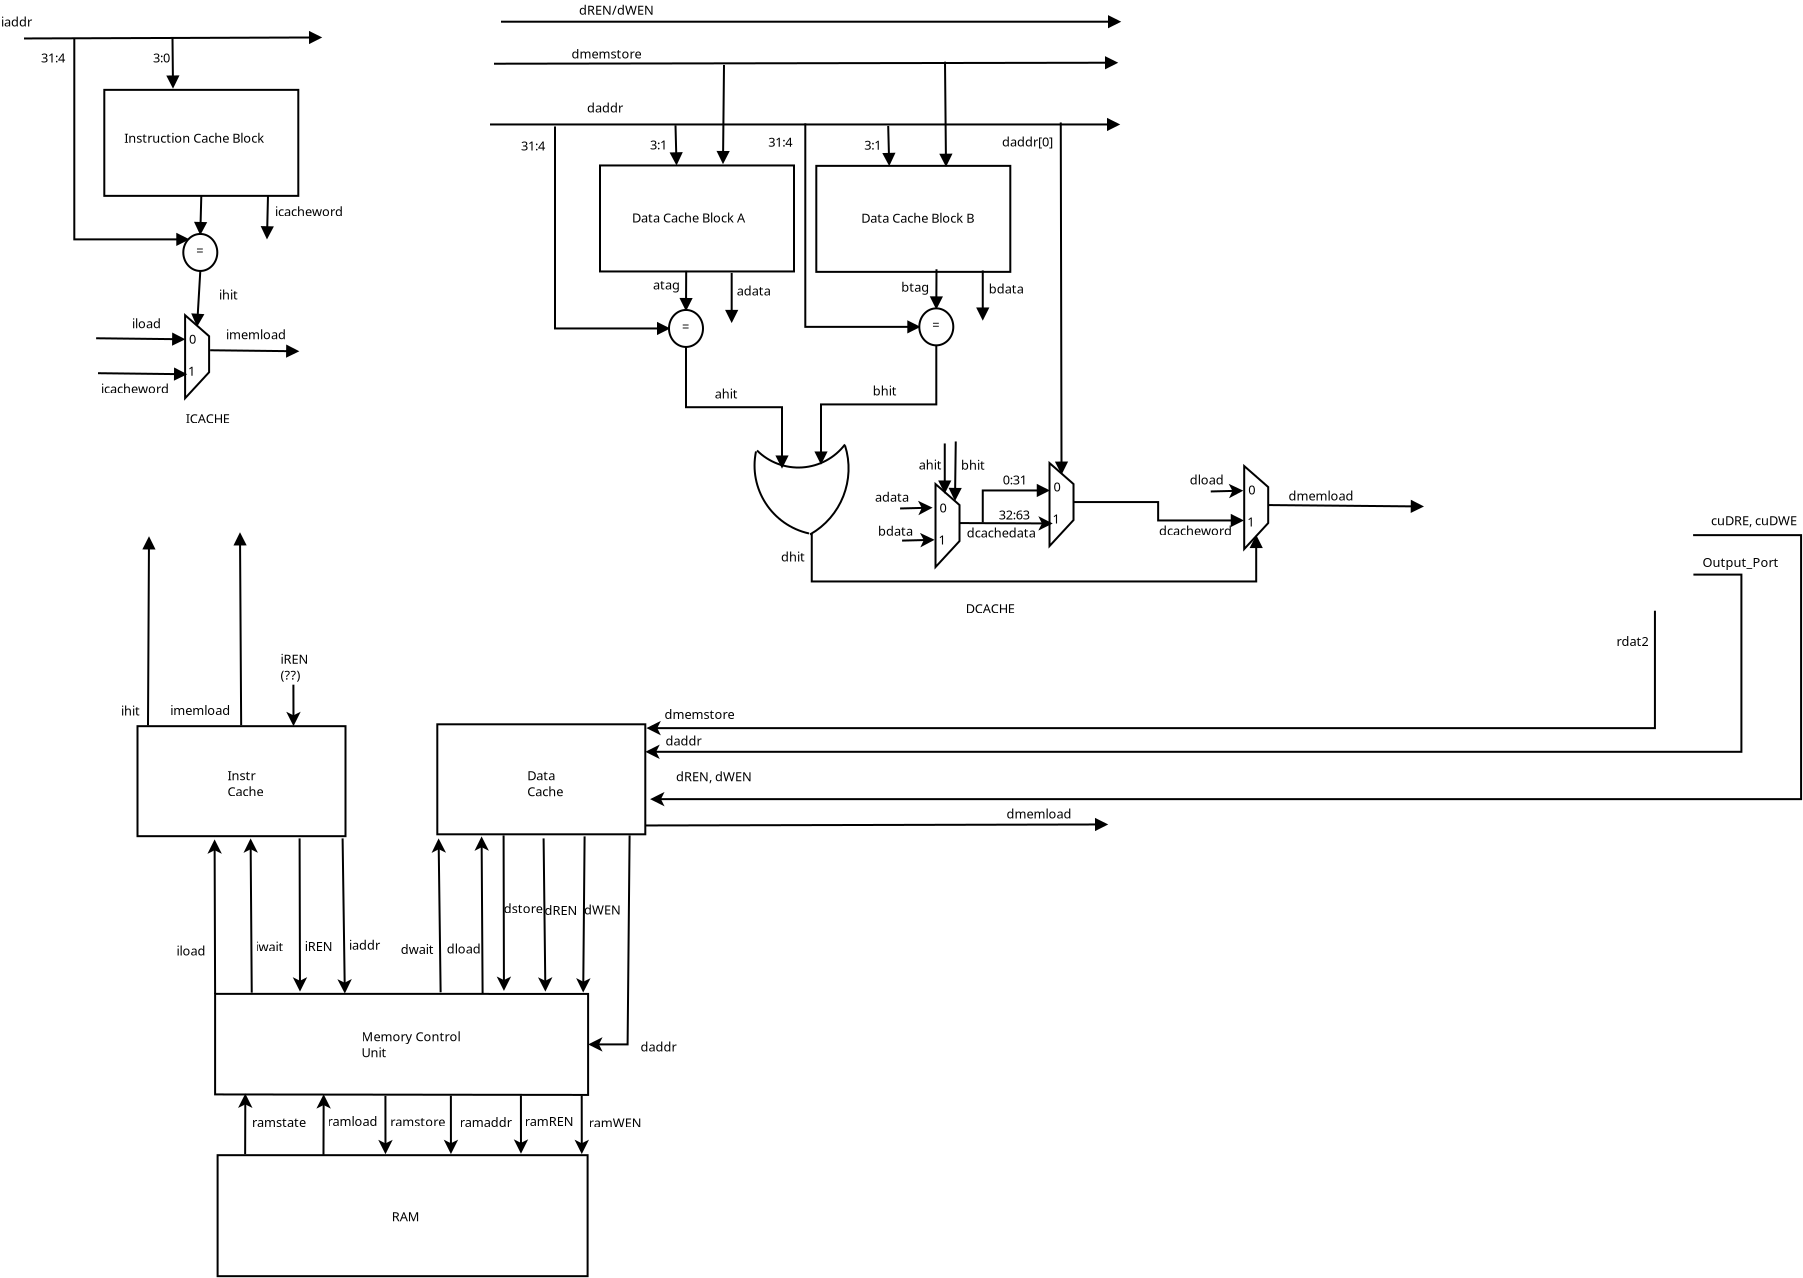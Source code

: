 <?xml version="1.0" encoding="UTF-8"?>
<dia:diagram xmlns:dia="http://www.lysator.liu.se/~alla/dia/">
  <dia:layer name="Background" visible="true" active="true">
    <dia:object type="Flowchart - Box" version="0" id="O0">
      <dia:attribute name="obj_pos">
        <dia:point val="9.425,16.786"/>
      </dia:attribute>
      <dia:attribute name="obj_bb">
        <dia:rectangle val="9.375,16.736;19.875,22.336"/>
      </dia:attribute>
      <dia:attribute name="elem_corner">
        <dia:point val="9.425,16.786"/>
      </dia:attribute>
      <dia:attribute name="elem_width">
        <dia:real val="10.4"/>
      </dia:attribute>
      <dia:attribute name="elem_height">
        <dia:real val="5.5"/>
      </dia:attribute>
      <dia:attribute name="show_background">
        <dia:boolean val="true"/>
      </dia:attribute>
      <dia:attribute name="padding">
        <dia:real val="0.5"/>
      </dia:attribute>
      <dia:attribute name="text">
        <dia:composite type="text">
          <dia:attribute name="string">
            <dia:string>##</dia:string>
          </dia:attribute>
          <dia:attribute name="font">
            <dia:font family="sans" style="0" name="Helvetica"/>
          </dia:attribute>
          <dia:attribute name="height">
            <dia:real val="0.8"/>
          </dia:attribute>
          <dia:attribute name="pos">
            <dia:point val="14.625,19.731"/>
          </dia:attribute>
          <dia:attribute name="color">
            <dia:color val="#000000"/>
          </dia:attribute>
          <dia:attribute name="alignment">
            <dia:enum val="1"/>
          </dia:attribute>
        </dia:composite>
      </dia:attribute>
    </dia:object>
    <dia:object type="Standard - Text" version="1" id="O1">
      <dia:attribute name="obj_pos">
        <dia:point val="13.925,19.486"/>
      </dia:attribute>
      <dia:attribute name="obj_bb">
        <dia:rectangle val="13.925,18.891;15.912,20.439"/>
      </dia:attribute>
      <dia:attribute name="text">
        <dia:composite type="text">
          <dia:attribute name="string">
            <dia:string>#Instr
Cache#</dia:string>
          </dia:attribute>
          <dia:attribute name="font">
            <dia:font family="sans" style="0" name="Helvetica"/>
          </dia:attribute>
          <dia:attribute name="height">
            <dia:real val="0.8"/>
          </dia:attribute>
          <dia:attribute name="pos">
            <dia:point val="13.925,19.486"/>
          </dia:attribute>
          <dia:attribute name="color">
            <dia:color val="#000000"/>
          </dia:attribute>
          <dia:attribute name="alignment">
            <dia:enum val="0"/>
          </dia:attribute>
        </dia:composite>
      </dia:attribute>
      <dia:attribute name="valign">
        <dia:enum val="3"/>
      </dia:attribute>
    </dia:object>
    <dia:object type="Standard - Text" version="1" id="O2">
      <dia:attribute name="obj_pos">
        <dia:point val="11.057,16.229"/>
      </dia:attribute>
      <dia:attribute name="obj_bb">
        <dia:rectangle val="11.057,15.634;14.242,16.382"/>
      </dia:attribute>
      <dia:attribute name="text">
        <dia:composite type="text">
          <dia:attribute name="string">
            <dia:string>#imemload#</dia:string>
          </dia:attribute>
          <dia:attribute name="font">
            <dia:font family="sans" style="0" name="Helvetica"/>
          </dia:attribute>
          <dia:attribute name="height">
            <dia:real val="0.8"/>
          </dia:attribute>
          <dia:attribute name="pos">
            <dia:point val="11.057,16.229"/>
          </dia:attribute>
          <dia:attribute name="color">
            <dia:color val="#000000"/>
          </dia:attribute>
          <dia:attribute name="alignment">
            <dia:enum val="0"/>
          </dia:attribute>
        </dia:composite>
      </dia:attribute>
      <dia:attribute name="valign">
        <dia:enum val="3"/>
      </dia:attribute>
    </dia:object>
    <dia:object type="Flowchart - Box" version="0" id="O3">
      <dia:attribute name="obj_pos">
        <dia:point val="24.415,16.692"/>
      </dia:attribute>
      <dia:attribute name="obj_bb">
        <dia:rectangle val="24.365,16.642;34.865,22.242"/>
      </dia:attribute>
      <dia:attribute name="elem_corner">
        <dia:point val="24.415,16.692"/>
      </dia:attribute>
      <dia:attribute name="elem_width">
        <dia:real val="10.4"/>
      </dia:attribute>
      <dia:attribute name="elem_height">
        <dia:real val="5.5"/>
      </dia:attribute>
      <dia:attribute name="show_background">
        <dia:boolean val="true"/>
      </dia:attribute>
      <dia:attribute name="padding">
        <dia:real val="0.5"/>
      </dia:attribute>
      <dia:attribute name="text">
        <dia:composite type="text">
          <dia:attribute name="string">
            <dia:string>##</dia:string>
          </dia:attribute>
          <dia:attribute name="font">
            <dia:font family="sans" style="0" name="Helvetica"/>
          </dia:attribute>
          <dia:attribute name="height">
            <dia:real val="0.8"/>
          </dia:attribute>
          <dia:attribute name="pos">
            <dia:point val="29.615,19.637"/>
          </dia:attribute>
          <dia:attribute name="color">
            <dia:color val="#000000"/>
          </dia:attribute>
          <dia:attribute name="alignment">
            <dia:enum val="1"/>
          </dia:attribute>
        </dia:composite>
      </dia:attribute>
    </dia:object>
    <dia:object type="Standard - Text" version="1" id="O4">
      <dia:attribute name="obj_pos">
        <dia:point val="28.915,19.492"/>
      </dia:attribute>
      <dia:attribute name="obj_bb">
        <dia:rectangle val="28.915,18.897;30.902,20.444"/>
      </dia:attribute>
      <dia:attribute name="text">
        <dia:composite type="text">
          <dia:attribute name="string">
            <dia:string>#Data
Cache#</dia:string>
          </dia:attribute>
          <dia:attribute name="font">
            <dia:font family="sans" style="0" name="Helvetica"/>
          </dia:attribute>
          <dia:attribute name="height">
            <dia:real val="0.8"/>
          </dia:attribute>
          <dia:attribute name="pos">
            <dia:point val="28.915,19.492"/>
          </dia:attribute>
          <dia:attribute name="color">
            <dia:color val="#000000"/>
          </dia:attribute>
          <dia:attribute name="alignment">
            <dia:enum val="0"/>
          </dia:attribute>
        </dia:composite>
      </dia:attribute>
      <dia:attribute name="valign">
        <dia:enum val="3"/>
      </dia:attribute>
    </dia:object>
    <dia:object type="Standard - PolyLine" version="0" id="O5">
      <dia:attribute name="obj_pos">
        <dia:point val="87.22,9.207"/>
      </dia:attribute>
      <dia:attribute name="obj_bb">
        <dia:rectangle val="34.703,9.157;89.67,18.428"/>
      </dia:attribute>
      <dia:attribute name="poly_points">
        <dia:point val="87.22,9.207"/>
        <dia:point val="89.62,9.207"/>
        <dia:point val="89.62,18.067"/>
        <dia:point val="34.815,18.067"/>
      </dia:attribute>
      <dia:attribute name="end_arrow">
        <dia:enum val="22"/>
      </dia:attribute>
      <dia:attribute name="end_arrow_length">
        <dia:real val="0.5"/>
      </dia:attribute>
      <dia:attribute name="end_arrow_width">
        <dia:real val="0.5"/>
      </dia:attribute>
      <dia:connections>
        <dia:connection handle="3" to="O3" connection="6"/>
      </dia:connections>
    </dia:object>
    <dia:object type="Standard - Text" version="1" id="O6">
      <dia:attribute name="obj_pos">
        <dia:point val="87.67,8.832"/>
      </dia:attribute>
      <dia:attribute name="obj_bb">
        <dia:rectangle val="87.67,8.237;91.48,8.984"/>
      </dia:attribute>
      <dia:attribute name="text">
        <dia:composite type="text">
          <dia:attribute name="string">
            <dia:string>#Output_Port#</dia:string>
          </dia:attribute>
          <dia:attribute name="font">
            <dia:font family="sans" style="0" name="Helvetica"/>
          </dia:attribute>
          <dia:attribute name="height">
            <dia:real val="0.8"/>
          </dia:attribute>
          <dia:attribute name="pos">
            <dia:point val="87.67,8.832"/>
          </dia:attribute>
          <dia:attribute name="color">
            <dia:color val="#000000"/>
          </dia:attribute>
          <dia:attribute name="alignment">
            <dia:enum val="0"/>
          </dia:attribute>
        </dia:composite>
      </dia:attribute>
      <dia:attribute name="valign">
        <dia:enum val="3"/>
      </dia:attribute>
    </dia:object>
    <dia:object type="Standard - Text" version="1" id="O7">
      <dia:attribute name="obj_pos">
        <dia:point val="35.82,17.757"/>
      </dia:attribute>
      <dia:attribute name="obj_bb">
        <dia:rectangle val="35.82,17.162;37.69,17.909"/>
      </dia:attribute>
      <dia:attribute name="text">
        <dia:composite type="text">
          <dia:attribute name="string">
            <dia:string>#daddr#</dia:string>
          </dia:attribute>
          <dia:attribute name="font">
            <dia:font family="sans" style="0" name="Helvetica"/>
          </dia:attribute>
          <dia:attribute name="height">
            <dia:real val="0.8"/>
          </dia:attribute>
          <dia:attribute name="pos">
            <dia:point val="35.82,17.757"/>
          </dia:attribute>
          <dia:attribute name="color">
            <dia:color val="#000000"/>
          </dia:attribute>
          <dia:attribute name="alignment">
            <dia:enum val="0"/>
          </dia:attribute>
        </dia:composite>
      </dia:attribute>
      <dia:attribute name="valign">
        <dia:enum val="3"/>
      </dia:attribute>
    </dia:object>
    <dia:object type="Standard - PolyLine" version="0" id="O8">
      <dia:attribute name="obj_pos">
        <dia:point val="85.297,11.014"/>
      </dia:attribute>
      <dia:attribute name="obj_bb">
        <dia:rectangle val="34.758,10.964;85.347,17.244"/>
      </dia:attribute>
      <dia:attribute name="poly_points">
        <dia:point val="85.297,11.014"/>
        <dia:point val="85.296,16.882"/>
        <dia:point val="34.87,16.882"/>
      </dia:attribute>
      <dia:attribute name="end_arrow">
        <dia:enum val="22"/>
      </dia:attribute>
      <dia:attribute name="end_arrow_length">
        <dia:real val="0.5"/>
      </dia:attribute>
      <dia:attribute name="end_arrow_width">
        <dia:real val="0.5"/>
      </dia:attribute>
    </dia:object>
    <dia:object type="Standard - Text" version="1" id="O9">
      <dia:attribute name="obj_pos">
        <dia:point val="83.37,12.782"/>
      </dia:attribute>
      <dia:attribute name="obj_bb">
        <dia:rectangle val="83.37,12.187;85.08,12.934"/>
      </dia:attribute>
      <dia:attribute name="text">
        <dia:composite type="text">
          <dia:attribute name="string">
            <dia:string>#rdat2#</dia:string>
          </dia:attribute>
          <dia:attribute name="font">
            <dia:font family="sans" style="0" name="Helvetica"/>
          </dia:attribute>
          <dia:attribute name="height">
            <dia:real val="0.8"/>
          </dia:attribute>
          <dia:attribute name="pos">
            <dia:point val="83.37,12.782"/>
          </dia:attribute>
          <dia:attribute name="color">
            <dia:color val="#000000"/>
          </dia:attribute>
          <dia:attribute name="alignment">
            <dia:enum val="0"/>
          </dia:attribute>
        </dia:composite>
      </dia:attribute>
      <dia:attribute name="valign">
        <dia:enum val="3"/>
      </dia:attribute>
    </dia:object>
    <dia:object type="Standard - Text" version="1" id="O10">
      <dia:attribute name="obj_pos">
        <dia:point val="35.77,16.432"/>
      </dia:attribute>
      <dia:attribute name="obj_bb">
        <dia:rectangle val="35.77,15.837;39.44,16.584"/>
      </dia:attribute>
      <dia:attribute name="text">
        <dia:composite type="text">
          <dia:attribute name="string">
            <dia:string>#dmemstore#</dia:string>
          </dia:attribute>
          <dia:attribute name="font">
            <dia:font family="sans" style="0" name="Helvetica"/>
          </dia:attribute>
          <dia:attribute name="height">
            <dia:real val="0.8"/>
          </dia:attribute>
          <dia:attribute name="pos">
            <dia:point val="35.77,16.432"/>
          </dia:attribute>
          <dia:attribute name="color">
            <dia:color val="#000000"/>
          </dia:attribute>
          <dia:attribute name="alignment">
            <dia:enum val="0"/>
          </dia:attribute>
        </dia:composite>
      </dia:attribute>
      <dia:attribute name="valign">
        <dia:enum val="3"/>
      </dia:attribute>
    </dia:object>
    <dia:object type="Standard - PolyLine" version="0" id="O11">
      <dia:attribute name="obj_pos">
        <dia:point val="87.205,7.234"/>
      </dia:attribute>
      <dia:attribute name="obj_bb">
        <dia:rectangle val="34.943,7.184;92.654,20.795"/>
      </dia:attribute>
      <dia:attribute name="poly_points">
        <dia:point val="87.205,7.234"/>
        <dia:point val="92.604,7.234"/>
        <dia:point val="92.604,20.434"/>
        <dia:point val="35.055,20.434"/>
      </dia:attribute>
      <dia:attribute name="end_arrow">
        <dia:enum val="22"/>
      </dia:attribute>
      <dia:attribute name="end_arrow_length">
        <dia:real val="0.5"/>
      </dia:attribute>
      <dia:attribute name="end_arrow_width">
        <dia:real val="0.5"/>
      </dia:attribute>
    </dia:object>
    <dia:object type="Standard - Text" version="1" id="O12">
      <dia:attribute name="obj_pos">
        <dia:point val="36.355,19.534"/>
      </dia:attribute>
      <dia:attribute name="obj_bb">
        <dia:rectangle val="36.355,18.939;40.413,19.686"/>
      </dia:attribute>
      <dia:attribute name="text">
        <dia:composite type="text">
          <dia:attribute name="string">
            <dia:string>#dREN, dWEN#</dia:string>
          </dia:attribute>
          <dia:attribute name="font">
            <dia:font family="sans" style="0" name="Helvetica"/>
          </dia:attribute>
          <dia:attribute name="height">
            <dia:real val="0.8"/>
          </dia:attribute>
          <dia:attribute name="pos">
            <dia:point val="36.355,19.534"/>
          </dia:attribute>
          <dia:attribute name="color">
            <dia:color val="#000000"/>
          </dia:attribute>
          <dia:attribute name="alignment">
            <dia:enum val="0"/>
          </dia:attribute>
        </dia:composite>
      </dia:attribute>
      <dia:attribute name="valign">
        <dia:enum val="3"/>
      </dia:attribute>
    </dia:object>
    <dia:object type="Standard - Text" version="1" id="O13">
      <dia:attribute name="obj_pos">
        <dia:point val="88.106,6.734"/>
      </dia:attribute>
      <dia:attribute name="obj_bb">
        <dia:rectangle val="88.106,6.139;92.899,6.886"/>
      </dia:attribute>
      <dia:attribute name="text">
        <dia:composite type="text">
          <dia:attribute name="string">
            <dia:string>#cuDRE, cuDWE#</dia:string>
          </dia:attribute>
          <dia:attribute name="font">
            <dia:font family="sans" style="0" name="Helvetica"/>
          </dia:attribute>
          <dia:attribute name="height">
            <dia:real val="0.8"/>
          </dia:attribute>
          <dia:attribute name="pos">
            <dia:point val="88.106,6.734"/>
          </dia:attribute>
          <dia:attribute name="color">
            <dia:color val="#000000"/>
          </dia:attribute>
          <dia:attribute name="alignment">
            <dia:enum val="0"/>
          </dia:attribute>
        </dia:composite>
      </dia:attribute>
      <dia:attribute name="valign">
        <dia:enum val="3"/>
      </dia:attribute>
    </dia:object>
    <dia:object type="Standard - Line" version="0" id="O14">
      <dia:attribute name="obj_pos">
        <dia:point val="17.22,14.709"/>
      </dia:attribute>
      <dia:attribute name="obj_bb">
        <dia:rectangle val="16.862,14.659;17.585,16.898"/>
      </dia:attribute>
      <dia:attribute name="conn_endpoints">
        <dia:point val="17.22,14.709"/>
        <dia:point val="17.225,16.786"/>
      </dia:attribute>
      <dia:attribute name="numcp">
        <dia:int val="1"/>
      </dia:attribute>
      <dia:attribute name="end_arrow">
        <dia:enum val="22"/>
      </dia:attribute>
      <dia:attribute name="end_arrow_length">
        <dia:real val="0.5"/>
      </dia:attribute>
      <dia:attribute name="end_arrow_width">
        <dia:real val="0.5"/>
      </dia:attribute>
      <dia:connections>
        <dia:connection handle="1" to="O0" connection="3"/>
      </dia:connections>
    </dia:object>
    <dia:object type="Standard - Text" version="1" id="O15">
      <dia:attribute name="obj_pos">
        <dia:point val="16.57,13.659"/>
      </dia:attribute>
      <dia:attribute name="obj_bb">
        <dia:rectangle val="16.57,13.064;18.075,14.611"/>
      </dia:attribute>
      <dia:attribute name="text">
        <dia:composite type="text">
          <dia:attribute name="string">
            <dia:string>#iREN
(??)#</dia:string>
          </dia:attribute>
          <dia:attribute name="font">
            <dia:font family="sans" style="0" name="Helvetica"/>
          </dia:attribute>
          <dia:attribute name="height">
            <dia:real val="0.8"/>
          </dia:attribute>
          <dia:attribute name="pos">
            <dia:point val="16.57,13.659"/>
          </dia:attribute>
          <dia:attribute name="color">
            <dia:color val="#000000"/>
          </dia:attribute>
          <dia:attribute name="alignment">
            <dia:enum val="0"/>
          </dia:attribute>
        </dia:composite>
      </dia:attribute>
      <dia:attribute name="valign">
        <dia:enum val="3"/>
      </dia:attribute>
    </dia:object>
    <dia:object type="Standard - Text" version="1" id="O16">
      <dia:attribute name="obj_pos">
        <dia:point val="66.97,5.496"/>
      </dia:attribute>
      <dia:attribute name="obj_bb">
        <dia:rectangle val="66.97,4.901;70.382,5.649"/>
      </dia:attribute>
      <dia:attribute name="text">
        <dia:composite type="text">
          <dia:attribute name="string">
            <dia:string>#dmemload#</dia:string>
          </dia:attribute>
          <dia:attribute name="font">
            <dia:font family="sans" style="0" name="Helvetica"/>
          </dia:attribute>
          <dia:attribute name="height">
            <dia:real val="0.8"/>
          </dia:attribute>
          <dia:attribute name="pos">
            <dia:point val="66.97,5.496"/>
          </dia:attribute>
          <dia:attribute name="color">
            <dia:color val="#000000"/>
          </dia:attribute>
          <dia:attribute name="alignment">
            <dia:enum val="0"/>
          </dia:attribute>
        </dia:composite>
      </dia:attribute>
      <dia:attribute name="valign">
        <dia:enum val="3"/>
      </dia:attribute>
    </dia:object>
    <dia:object type="Standard - Box" version="0" id="O17">
      <dia:attribute name="obj_pos">
        <dia:point val="13.43,38.236"/>
      </dia:attribute>
      <dia:attribute name="obj_bb">
        <dia:rectangle val="13.38,38.186;31.98,44.336"/>
      </dia:attribute>
      <dia:attribute name="elem_corner">
        <dia:point val="13.43,38.236"/>
      </dia:attribute>
      <dia:attribute name="elem_width">
        <dia:real val="18.5"/>
      </dia:attribute>
      <dia:attribute name="elem_height">
        <dia:real val="6.05"/>
      </dia:attribute>
      <dia:attribute name="show_background">
        <dia:boolean val="true"/>
      </dia:attribute>
    </dia:object>
    <dia:object type="Standard - Text" version="1" id="O18">
      <dia:attribute name="obj_pos">
        <dia:point val="22.136,41.536"/>
      </dia:attribute>
      <dia:attribute name="obj_bb">
        <dia:rectangle val="22.136,40.941;23.544,41.688"/>
      </dia:attribute>
      <dia:attribute name="text">
        <dia:composite type="text">
          <dia:attribute name="string">
            <dia:string>#RAM#</dia:string>
          </dia:attribute>
          <dia:attribute name="font">
            <dia:font family="sans" style="0" name="Helvetica"/>
          </dia:attribute>
          <dia:attribute name="height">
            <dia:real val="0.8"/>
          </dia:attribute>
          <dia:attribute name="pos">
            <dia:point val="22.136,41.536"/>
          </dia:attribute>
          <dia:attribute name="color">
            <dia:color val="#000000"/>
          </dia:attribute>
          <dia:attribute name="alignment">
            <dia:enum val="0"/>
          </dia:attribute>
        </dia:composite>
      </dia:attribute>
      <dia:attribute name="valign">
        <dia:enum val="3"/>
      </dia:attribute>
    </dia:object>
    <dia:object type="Standard - Polygon" version="0" id="O19">
      <dia:attribute name="obj_pos">
        <dia:point val="13.305,30.169"/>
      </dia:attribute>
      <dia:attribute name="obj_bb">
        <dia:rectangle val="13.255,30.119;32.005,35.273"/>
      </dia:attribute>
      <dia:attribute name="poly_points">
        <dia:point val="13.305,30.169"/>
        <dia:point val="31.955,30.173"/>
        <dia:point val="31.955,35.223"/>
        <dia:point val="13.305,35.198"/>
      </dia:attribute>
      <dia:attribute name="show_background">
        <dia:boolean val="true"/>
      </dia:attribute>
    </dia:object>
    <dia:object type="Standard - Line" version="0" id="O20">
      <dia:attribute name="obj_pos">
        <dia:point val="31.636,35.261"/>
      </dia:attribute>
      <dia:attribute name="obj_bb">
        <dia:rectangle val="31.277,35.211;32.001,38.294"/>
      </dia:attribute>
      <dia:attribute name="conn_endpoints">
        <dia:point val="31.636,35.261"/>
        <dia:point val="31.639,38.183"/>
      </dia:attribute>
      <dia:attribute name="numcp">
        <dia:int val="1"/>
      </dia:attribute>
      <dia:attribute name="end_arrow">
        <dia:enum val="22"/>
      </dia:attribute>
      <dia:attribute name="end_arrow_length">
        <dia:real val="0.5"/>
      </dia:attribute>
      <dia:attribute name="end_arrow_width">
        <dia:real val="0.5"/>
      </dia:attribute>
    </dia:object>
    <dia:object type="Standard - Line" version="0" id="O21">
      <dia:attribute name="obj_pos">
        <dia:point val="28.596,35.242"/>
      </dia:attribute>
      <dia:attribute name="obj_bb">
        <dia:rectangle val="28.237,35.192;28.961,38.276"/>
      </dia:attribute>
      <dia:attribute name="conn_endpoints">
        <dia:point val="28.596,35.242"/>
        <dia:point val="28.599,38.164"/>
      </dia:attribute>
      <dia:attribute name="numcp">
        <dia:int val="1"/>
      </dia:attribute>
      <dia:attribute name="end_arrow">
        <dia:enum val="22"/>
      </dia:attribute>
      <dia:attribute name="end_arrow_length">
        <dia:real val="0.5"/>
      </dia:attribute>
      <dia:attribute name="end_arrow_width">
        <dia:real val="0.5"/>
      </dia:attribute>
    </dia:object>
    <dia:object type="Standard - Line" version="0" id="O22">
      <dia:attribute name="obj_pos">
        <dia:point val="25.094,35.26"/>
      </dia:attribute>
      <dia:attribute name="obj_bb">
        <dia:rectangle val="24.734,35.21;25.458,38.294"/>
      </dia:attribute>
      <dia:attribute name="conn_endpoints">
        <dia:point val="25.094,35.26"/>
        <dia:point val="25.097,38.182"/>
      </dia:attribute>
      <dia:attribute name="numcp">
        <dia:int val="1"/>
      </dia:attribute>
      <dia:attribute name="end_arrow">
        <dia:enum val="22"/>
      </dia:attribute>
      <dia:attribute name="end_arrow_length">
        <dia:real val="0.5"/>
      </dia:attribute>
      <dia:attribute name="end_arrow_width">
        <dia:real val="0.5"/>
      </dia:attribute>
    </dia:object>
    <dia:object type="Standard - Text" version="1" id="O23">
      <dia:attribute name="obj_pos">
        <dia:point val="31.989,36.85"/>
      </dia:attribute>
      <dia:attribute name="obj_bb">
        <dia:rectangle val="31.989,36.255;34.784,37.002"/>
      </dia:attribute>
      <dia:attribute name="text">
        <dia:composite type="text">
          <dia:attribute name="string">
            <dia:string>#ramWEN#</dia:string>
          </dia:attribute>
          <dia:attribute name="font">
            <dia:font family="sans" style="0" name="Helvetica"/>
          </dia:attribute>
          <dia:attribute name="height">
            <dia:real val="0.8"/>
          </dia:attribute>
          <dia:attribute name="pos">
            <dia:point val="31.989,36.85"/>
          </dia:attribute>
          <dia:attribute name="color">
            <dia:color val="#000000"/>
          </dia:attribute>
          <dia:attribute name="alignment">
            <dia:enum val="0"/>
          </dia:attribute>
        </dia:composite>
      </dia:attribute>
      <dia:attribute name="valign">
        <dia:enum val="3"/>
      </dia:attribute>
    </dia:object>
    <dia:object type="Standard - Text" version="1" id="O24">
      <dia:attribute name="obj_pos">
        <dia:point val="28.789,36.775"/>
      </dia:attribute>
      <dia:attribute name="obj_bb">
        <dia:rectangle val="28.789,36.18;31.397,36.927"/>
      </dia:attribute>
      <dia:attribute name="text">
        <dia:composite type="text">
          <dia:attribute name="string">
            <dia:string>#ramREN#</dia:string>
          </dia:attribute>
          <dia:attribute name="font">
            <dia:font family="sans" style="0" name="Helvetica"/>
          </dia:attribute>
          <dia:attribute name="height">
            <dia:real val="0.8"/>
          </dia:attribute>
          <dia:attribute name="pos">
            <dia:point val="28.789,36.775"/>
          </dia:attribute>
          <dia:attribute name="color">
            <dia:color val="#000000"/>
          </dia:attribute>
          <dia:attribute name="alignment">
            <dia:enum val="0"/>
          </dia:attribute>
        </dia:composite>
      </dia:attribute>
      <dia:attribute name="valign">
        <dia:enum val="3"/>
      </dia:attribute>
    </dia:object>
    <dia:object type="Standard - Text" version="1" id="O25">
      <dia:attribute name="obj_pos">
        <dia:point val="25.539,36.825"/>
      </dia:attribute>
      <dia:attribute name="obj_bb">
        <dia:rectangle val="25.539,36.23;28.284,36.977"/>
      </dia:attribute>
      <dia:attribute name="text">
        <dia:composite type="text">
          <dia:attribute name="string">
            <dia:string>#ramaddr#</dia:string>
          </dia:attribute>
          <dia:attribute name="font">
            <dia:font family="sans" style="0" name="Helvetica"/>
          </dia:attribute>
          <dia:attribute name="height">
            <dia:real val="0.8"/>
          </dia:attribute>
          <dia:attribute name="pos">
            <dia:point val="25.539,36.825"/>
          </dia:attribute>
          <dia:attribute name="color">
            <dia:color val="#000000"/>
          </dia:attribute>
          <dia:attribute name="alignment">
            <dia:enum val="0"/>
          </dia:attribute>
        </dia:composite>
      </dia:attribute>
      <dia:attribute name="valign">
        <dia:enum val="3"/>
      </dia:attribute>
    </dia:object>
    <dia:object type="Standard - Line" version="0" id="O26">
      <dia:attribute name="obj_pos">
        <dia:point val="21.821,35.267"/>
      </dia:attribute>
      <dia:attribute name="obj_bb">
        <dia:rectangle val="21.462,35.217;22.186,38.301"/>
      </dia:attribute>
      <dia:attribute name="conn_endpoints">
        <dia:point val="21.821,35.267"/>
        <dia:point val="21.824,38.189"/>
      </dia:attribute>
      <dia:attribute name="numcp">
        <dia:int val="1"/>
      </dia:attribute>
      <dia:attribute name="end_arrow">
        <dia:enum val="22"/>
      </dia:attribute>
      <dia:attribute name="end_arrow_length">
        <dia:real val="0.5"/>
      </dia:attribute>
      <dia:attribute name="end_arrow_width">
        <dia:real val="0.5"/>
      </dia:attribute>
    </dia:object>
    <dia:object type="Standard - Text" version="1" id="O27">
      <dia:attribute name="obj_pos">
        <dia:point val="22.064,36.8"/>
      </dia:attribute>
      <dia:attribute name="obj_bb">
        <dia:rectangle val="22.064,36.205;24.964,36.952"/>
      </dia:attribute>
      <dia:attribute name="text">
        <dia:composite type="text">
          <dia:attribute name="string">
            <dia:string>#ramstore#</dia:string>
          </dia:attribute>
          <dia:attribute name="font">
            <dia:font family="sans" style="0" name="Helvetica"/>
          </dia:attribute>
          <dia:attribute name="height">
            <dia:real val="0.8"/>
          </dia:attribute>
          <dia:attribute name="pos">
            <dia:point val="22.064,36.8"/>
          </dia:attribute>
          <dia:attribute name="color">
            <dia:color val="#000000"/>
          </dia:attribute>
          <dia:attribute name="alignment">
            <dia:enum val="0"/>
          </dia:attribute>
        </dia:composite>
      </dia:attribute>
      <dia:attribute name="valign">
        <dia:enum val="3"/>
      </dia:attribute>
    </dia:object>
    <dia:object type="Standard - Line" version="0" id="O28">
      <dia:attribute name="obj_pos">
        <dia:point val="18.724,38.222"/>
      </dia:attribute>
      <dia:attribute name="obj_bb">
        <dia:rectangle val="18.369,35.076;19.093,38.272"/>
      </dia:attribute>
      <dia:attribute name="conn_endpoints">
        <dia:point val="18.724,38.222"/>
        <dia:point val="18.733,35.187"/>
      </dia:attribute>
      <dia:attribute name="numcp">
        <dia:int val="1"/>
      </dia:attribute>
      <dia:attribute name="end_arrow">
        <dia:enum val="22"/>
      </dia:attribute>
      <dia:attribute name="end_arrow_length">
        <dia:real val="0.5"/>
      </dia:attribute>
      <dia:attribute name="end_arrow_width">
        <dia:real val="0.5"/>
      </dia:attribute>
    </dia:object>
    <dia:object type="Standard - Line" version="0" id="O29">
      <dia:attribute name="obj_pos">
        <dia:point val="14.807,38.187"/>
      </dia:attribute>
      <dia:attribute name="obj_bb">
        <dia:rectangle val="14.453,35.041;15.176,38.237"/>
      </dia:attribute>
      <dia:attribute name="conn_endpoints">
        <dia:point val="14.807,38.187"/>
        <dia:point val="14.816,35.153"/>
      </dia:attribute>
      <dia:attribute name="numcp">
        <dia:int val="1"/>
      </dia:attribute>
      <dia:attribute name="end_arrow">
        <dia:enum val="22"/>
      </dia:attribute>
      <dia:attribute name="end_arrow_length">
        <dia:real val="0.5"/>
      </dia:attribute>
      <dia:attribute name="end_arrow_width">
        <dia:real val="0.5"/>
      </dia:attribute>
    </dia:object>
    <dia:object type="Standard - Text" version="1" id="O30">
      <dia:attribute name="obj_pos">
        <dia:point val="15.155,36.823"/>
      </dia:attribute>
      <dia:attribute name="obj_bb">
        <dia:rectangle val="15.155,36.228;18.055,36.976"/>
      </dia:attribute>
      <dia:attribute name="text">
        <dia:composite type="text">
          <dia:attribute name="string">
            <dia:string>#ramstate#</dia:string>
          </dia:attribute>
          <dia:attribute name="font">
            <dia:font family="sans" style="0" name="Helvetica"/>
          </dia:attribute>
          <dia:attribute name="height">
            <dia:real val="0.8"/>
          </dia:attribute>
          <dia:attribute name="pos">
            <dia:point val="15.155,36.823"/>
          </dia:attribute>
          <dia:attribute name="color">
            <dia:color val="#000000"/>
          </dia:attribute>
          <dia:attribute name="alignment">
            <dia:enum val="0"/>
          </dia:attribute>
        </dia:composite>
      </dia:attribute>
      <dia:attribute name="valign">
        <dia:enum val="3"/>
      </dia:attribute>
    </dia:object>
    <dia:object type="Standard - Text" version="1" id="O31">
      <dia:attribute name="obj_pos">
        <dia:point val="18.93,36.773"/>
      </dia:attribute>
      <dia:attribute name="obj_bb">
        <dia:rectangle val="18.93,36.178;21.573,36.926"/>
      </dia:attribute>
      <dia:attribute name="text">
        <dia:composite type="text">
          <dia:attribute name="string">
            <dia:string>#ramload#</dia:string>
          </dia:attribute>
          <dia:attribute name="font">
            <dia:font family="sans" style="0" name="Helvetica"/>
          </dia:attribute>
          <dia:attribute name="height">
            <dia:real val="0.8"/>
          </dia:attribute>
          <dia:attribute name="pos">
            <dia:point val="18.93,36.773"/>
          </dia:attribute>
          <dia:attribute name="color">
            <dia:color val="#000000"/>
          </dia:attribute>
          <dia:attribute name="alignment">
            <dia:enum val="0"/>
          </dia:attribute>
        </dia:composite>
      </dia:attribute>
      <dia:attribute name="valign">
        <dia:enum val="3"/>
      </dia:attribute>
    </dia:object>
    <dia:object type="Standard - Text" version="1" id="O32">
      <dia:attribute name="obj_pos">
        <dia:point val="20.63,32.534"/>
      </dia:attribute>
      <dia:attribute name="obj_bb">
        <dia:rectangle val="20.63,31.939;25.745,33.486"/>
      </dia:attribute>
      <dia:attribute name="text">
        <dia:composite type="text">
          <dia:attribute name="string">
            <dia:string>#Memory Control
Unit#</dia:string>
          </dia:attribute>
          <dia:attribute name="font">
            <dia:font family="sans" style="0" name="Helvetica"/>
          </dia:attribute>
          <dia:attribute name="height">
            <dia:real val="0.8"/>
          </dia:attribute>
          <dia:attribute name="pos">
            <dia:point val="20.63,32.534"/>
          </dia:attribute>
          <dia:attribute name="color">
            <dia:color val="#000000"/>
          </dia:attribute>
          <dia:attribute name="alignment">
            <dia:enum val="0"/>
          </dia:attribute>
        </dia:composite>
      </dia:attribute>
      <dia:attribute name="valign">
        <dia:enum val="3"/>
      </dia:attribute>
    </dia:object>
    <dia:object type="Standard - Line" version="0" id="O33">
      <dia:attribute name="obj_pos">
        <dia:point val="19.68,22.396"/>
      </dia:attribute>
      <dia:attribute name="obj_bb">
        <dia:rectangle val="19.42,22.345;20.144,30.266"/>
      </dia:attribute>
      <dia:attribute name="conn_endpoints">
        <dia:point val="19.68,22.396"/>
        <dia:point val="19.791,30.154"/>
      </dia:attribute>
      <dia:attribute name="numcp">
        <dia:int val="1"/>
      </dia:attribute>
      <dia:attribute name="end_arrow">
        <dia:enum val="22"/>
      </dia:attribute>
      <dia:attribute name="end_arrow_length">
        <dia:real val="0.5"/>
      </dia:attribute>
      <dia:attribute name="end_arrow_width">
        <dia:real val="0.5"/>
      </dia:attribute>
    </dia:object>
    <dia:object type="Standard - Line" version="0" id="O34">
      <dia:attribute name="obj_pos">
        <dia:point val="17.53,22.396"/>
      </dia:attribute>
      <dia:attribute name="obj_bb">
        <dia:rectangle val="17.187,22.346;17.91,30.169"/>
      </dia:attribute>
      <dia:attribute name="conn_endpoints">
        <dia:point val="17.53,22.396"/>
        <dia:point val="17.55,30.058"/>
      </dia:attribute>
      <dia:attribute name="numcp">
        <dia:int val="1"/>
      </dia:attribute>
      <dia:attribute name="end_arrow">
        <dia:enum val="22"/>
      </dia:attribute>
      <dia:attribute name="end_arrow_length">
        <dia:real val="0.5"/>
      </dia:attribute>
      <dia:attribute name="end_arrow_width">
        <dia:real val="0.5"/>
      </dia:attribute>
    </dia:object>
    <dia:object type="Standard - Text" version="1" id="O35">
      <dia:attribute name="obj_pos">
        <dia:point val="17.791,28.029"/>
      </dia:attribute>
      <dia:attribute name="obj_bb">
        <dia:rectangle val="17.791,27.434;19.296,28.182"/>
      </dia:attribute>
      <dia:attribute name="text">
        <dia:composite type="text">
          <dia:attribute name="string">
            <dia:string>#iREN#</dia:string>
          </dia:attribute>
          <dia:attribute name="font">
            <dia:font family="sans" style="0" name="Helvetica"/>
          </dia:attribute>
          <dia:attribute name="height">
            <dia:real val="0.8"/>
          </dia:attribute>
          <dia:attribute name="pos">
            <dia:point val="17.791,28.029"/>
          </dia:attribute>
          <dia:attribute name="color">
            <dia:color val="#000000"/>
          </dia:attribute>
          <dia:attribute name="alignment">
            <dia:enum val="0"/>
          </dia:attribute>
        </dia:composite>
      </dia:attribute>
      <dia:attribute name="valign">
        <dia:enum val="3"/>
      </dia:attribute>
    </dia:object>
    <dia:object type="Standard - Text" version="1" id="O36">
      <dia:attribute name="obj_pos">
        <dia:point val="20.003,27.967"/>
      </dia:attribute>
      <dia:attribute name="obj_bb">
        <dia:rectangle val="20.003,27.372;21.646,28.119"/>
      </dia:attribute>
      <dia:attribute name="text">
        <dia:composite type="text">
          <dia:attribute name="string">
            <dia:string>#iaddr#</dia:string>
          </dia:attribute>
          <dia:attribute name="font">
            <dia:font family="sans" style="0" name="Helvetica"/>
          </dia:attribute>
          <dia:attribute name="height">
            <dia:real val="0.8"/>
          </dia:attribute>
          <dia:attribute name="pos">
            <dia:point val="20.003,27.967"/>
          </dia:attribute>
          <dia:attribute name="color">
            <dia:color val="#000000"/>
          </dia:attribute>
          <dia:attribute name="alignment">
            <dia:enum val="0"/>
          </dia:attribute>
        </dia:composite>
      </dia:attribute>
      <dia:attribute name="valign">
        <dia:enum val="3"/>
      </dia:attribute>
    </dia:object>
    <dia:object type="Standard - Line" version="0" id="O37">
      <dia:attribute name="obj_pos">
        <dia:point val="15.137,30.11"/>
      </dia:attribute>
      <dia:attribute name="obj_bb">
        <dia:rectangle val="14.723,22.284;15.446,30.161"/>
      </dia:attribute>
      <dia:attribute name="conn_endpoints">
        <dia:point val="15.137,30.11"/>
        <dia:point val="15.08,22.396"/>
      </dia:attribute>
      <dia:attribute name="numcp">
        <dia:int val="1"/>
      </dia:attribute>
      <dia:attribute name="end_arrow">
        <dia:enum val="22"/>
      </dia:attribute>
      <dia:attribute name="end_arrow_length">
        <dia:real val="0.5"/>
      </dia:attribute>
      <dia:attribute name="end_arrow_width">
        <dia:real val="0.5"/>
      </dia:attribute>
    </dia:object>
    <dia:object type="Standard - Line" version="0" id="O38">
      <dia:attribute name="obj_pos">
        <dia:point val="13.305,30.169"/>
      </dia:attribute>
      <dia:attribute name="obj_bb">
        <dia:rectangle val="12.92,22.334;13.644,30.219"/>
      </dia:attribute>
      <dia:attribute name="conn_endpoints">
        <dia:point val="13.305,30.169"/>
        <dia:point val="13.28,22.446"/>
      </dia:attribute>
      <dia:attribute name="numcp">
        <dia:int val="1"/>
      </dia:attribute>
      <dia:attribute name="end_arrow">
        <dia:enum val="22"/>
      </dia:attribute>
      <dia:attribute name="end_arrow_length">
        <dia:real val="0.5"/>
      </dia:attribute>
      <dia:attribute name="end_arrow_width">
        <dia:real val="0.5"/>
      </dia:attribute>
      <dia:connections>
        <dia:connection handle="0" to="O19" connection="0"/>
      </dia:connections>
    </dia:object>
    <dia:object type="Standard - Text" version="1" id="O39">
      <dia:attribute name="obj_pos">
        <dia:point val="15.325,28.048"/>
      </dia:attribute>
      <dia:attribute name="obj_bb">
        <dia:rectangle val="15.325,27.453;16.843,28.2"/>
      </dia:attribute>
      <dia:attribute name="text">
        <dia:composite type="text">
          <dia:attribute name="string">
            <dia:string>#iwait#</dia:string>
          </dia:attribute>
          <dia:attribute name="font">
            <dia:font family="sans" style="0" name="Helvetica"/>
          </dia:attribute>
          <dia:attribute name="height">
            <dia:real val="0.8"/>
          </dia:attribute>
          <dia:attribute name="pos">
            <dia:point val="15.325,28.048"/>
          </dia:attribute>
          <dia:attribute name="color">
            <dia:color val="#000000"/>
          </dia:attribute>
          <dia:attribute name="alignment">
            <dia:enum val="0"/>
          </dia:attribute>
        </dia:composite>
      </dia:attribute>
      <dia:attribute name="valign">
        <dia:enum val="3"/>
      </dia:attribute>
    </dia:object>
    <dia:object type="Standard - Text" version="1" id="O40">
      <dia:attribute name="obj_pos">
        <dia:point val="11.375,28.248"/>
      </dia:attribute>
      <dia:attribute name="obj_bb">
        <dia:rectangle val="11.375,27.653;12.915,28.4"/>
      </dia:attribute>
      <dia:attribute name="text">
        <dia:composite type="text">
          <dia:attribute name="string">
            <dia:string>#iload#</dia:string>
          </dia:attribute>
          <dia:attribute name="font">
            <dia:font family="sans" style="0" name="Helvetica"/>
          </dia:attribute>
          <dia:attribute name="height">
            <dia:real val="0.8"/>
          </dia:attribute>
          <dia:attribute name="pos">
            <dia:point val="11.375,28.248"/>
          </dia:attribute>
          <dia:attribute name="color">
            <dia:color val="#000000"/>
          </dia:attribute>
          <dia:attribute name="alignment">
            <dia:enum val="0"/>
          </dia:attribute>
        </dia:composite>
      </dia:attribute>
      <dia:attribute name="valign">
        <dia:enum val="3"/>
      </dia:attribute>
    </dia:object>
    <dia:object type="Standard - Line" version="0" id="O41">
      <dia:attribute name="obj_pos">
        <dia:point val="31.78,22.296"/>
      </dia:attribute>
      <dia:attribute name="obj_bb">
        <dia:rectangle val="31.354,22.246;32.077,30.217"/>
      </dia:attribute>
      <dia:attribute name="conn_endpoints">
        <dia:point val="31.78,22.296"/>
        <dia:point val="31.71,30.105"/>
      </dia:attribute>
      <dia:attribute name="numcp">
        <dia:int val="1"/>
      </dia:attribute>
      <dia:attribute name="end_arrow">
        <dia:enum val="22"/>
      </dia:attribute>
      <dia:attribute name="end_arrow_length">
        <dia:real val="0.5"/>
      </dia:attribute>
      <dia:attribute name="end_arrow_width">
        <dia:real val="0.5"/>
      </dia:attribute>
    </dia:object>
    <dia:object type="Standard - Line" version="0" id="O42">
      <dia:attribute name="obj_pos">
        <dia:point val="29.73,22.396"/>
      </dia:attribute>
      <dia:attribute name="obj_bb">
        <dia:rectangle val="29.451,22.346;30.174,30.171"/>
      </dia:attribute>
      <dia:attribute name="conn_endpoints">
        <dia:point val="29.73,22.396"/>
        <dia:point val="29.819,30.059"/>
      </dia:attribute>
      <dia:attribute name="numcp">
        <dia:int val="1"/>
      </dia:attribute>
      <dia:attribute name="end_arrow">
        <dia:enum val="22"/>
      </dia:attribute>
      <dia:attribute name="end_arrow_length">
        <dia:real val="0.5"/>
      </dia:attribute>
      <dia:attribute name="end_arrow_width">
        <dia:real val="0.5"/>
      </dia:attribute>
    </dia:object>
    <dia:object type="Standard - Line" version="0" id="O43">
      <dia:attribute name="obj_pos">
        <dia:point val="26.68,30.146"/>
      </dia:attribute>
      <dia:attribute name="obj_bb">
        <dia:rectangle val="26.272,22.184;26.996,30.196"/>
      </dia:attribute>
      <dia:attribute name="conn_endpoints">
        <dia:point val="26.68,30.146"/>
        <dia:point val="26.63,22.296"/>
      </dia:attribute>
      <dia:attribute name="numcp">
        <dia:int val="1"/>
      </dia:attribute>
      <dia:attribute name="end_arrow">
        <dia:enum val="22"/>
      </dia:attribute>
      <dia:attribute name="end_arrow_length">
        <dia:real val="0.5"/>
      </dia:attribute>
      <dia:attribute name="end_arrow_width">
        <dia:real val="0.5"/>
      </dia:attribute>
    </dia:object>
    <dia:object type="Standard - Line" version="0" id="O44">
      <dia:attribute name="obj_pos">
        <dia:point val="24.581,30.092"/>
      </dia:attribute>
      <dia:attribute name="obj_bb">
        <dia:rectangle val="24.126,22.284;24.85,30.142"/>
      </dia:attribute>
      <dia:attribute name="conn_endpoints">
        <dia:point val="24.581,30.092"/>
        <dia:point val="24.48,22.396"/>
      </dia:attribute>
      <dia:attribute name="numcp">
        <dia:int val="1"/>
      </dia:attribute>
      <dia:attribute name="end_arrow">
        <dia:enum val="22"/>
      </dia:attribute>
      <dia:attribute name="end_arrow_length">
        <dia:real val="0.5"/>
      </dia:attribute>
      <dia:attribute name="end_arrow_width">
        <dia:real val="0.5"/>
      </dia:attribute>
    </dia:object>
    <dia:object type="Standard - Line" version="0" id="O45">
      <dia:attribute name="obj_pos">
        <dia:point val="27.73,22.246"/>
      </dia:attribute>
      <dia:attribute name="obj_bb">
        <dia:rectangle val="27.384,22.196;28.108,30.134"/>
      </dia:attribute>
      <dia:attribute name="conn_endpoints">
        <dia:point val="27.73,22.246"/>
        <dia:point val="27.747,30.023"/>
      </dia:attribute>
      <dia:attribute name="numcp">
        <dia:int val="1"/>
      </dia:attribute>
      <dia:attribute name="end_arrow">
        <dia:enum val="22"/>
      </dia:attribute>
      <dia:attribute name="end_arrow_length">
        <dia:real val="0.5"/>
      </dia:attribute>
      <dia:attribute name="end_arrow_width">
        <dia:real val="0.5"/>
      </dia:attribute>
    </dia:object>
    <dia:object type="Standard - Text" version="1" id="O46">
      <dia:attribute name="obj_pos">
        <dia:point val="29.775,26.227"/>
      </dia:attribute>
      <dia:attribute name="obj_bb">
        <dia:rectangle val="29.775,25.633;31.507,26.38"/>
      </dia:attribute>
      <dia:attribute name="text">
        <dia:composite type="text">
          <dia:attribute name="string">
            <dia:string>#dREN#</dia:string>
          </dia:attribute>
          <dia:attribute name="font">
            <dia:font family="sans" style="0" name="Helvetica"/>
          </dia:attribute>
          <dia:attribute name="height">
            <dia:real val="0.8"/>
          </dia:attribute>
          <dia:attribute name="pos">
            <dia:point val="29.775,26.227"/>
          </dia:attribute>
          <dia:attribute name="color">
            <dia:color val="#000000"/>
          </dia:attribute>
          <dia:attribute name="alignment">
            <dia:enum val="0"/>
          </dia:attribute>
        </dia:composite>
      </dia:attribute>
      <dia:attribute name="valign">
        <dia:enum val="3"/>
      </dia:attribute>
      <dia:connections>
        <dia:connection handle="0" to="O42" connection="0"/>
      </dia:connections>
    </dia:object>
    <dia:object type="Standard - Text" version="1" id="O47">
      <dia:attribute name="obj_pos">
        <dia:point val="31.745,26.201"/>
      </dia:attribute>
      <dia:attribute name="obj_bb">
        <dia:rectangle val="31.745,25.606;33.665,26.353"/>
      </dia:attribute>
      <dia:attribute name="text">
        <dia:composite type="text">
          <dia:attribute name="string">
            <dia:string>#dWEN#</dia:string>
          </dia:attribute>
          <dia:attribute name="font">
            <dia:font family="sans" style="0" name="Helvetica"/>
          </dia:attribute>
          <dia:attribute name="height">
            <dia:real val="0.8"/>
          </dia:attribute>
          <dia:attribute name="pos">
            <dia:point val="31.745,26.201"/>
          </dia:attribute>
          <dia:attribute name="color">
            <dia:color val="#000000"/>
          </dia:attribute>
          <dia:attribute name="alignment">
            <dia:enum val="0"/>
          </dia:attribute>
        </dia:composite>
      </dia:attribute>
      <dia:attribute name="valign">
        <dia:enum val="3"/>
      </dia:attribute>
      <dia:connections>
        <dia:connection handle="0" to="O41" connection="0"/>
      </dia:connections>
    </dia:object>
    <dia:object type="Standard - Text" version="1" id="O48">
      <dia:attribute name="obj_pos">
        <dia:point val="27.738,26.134"/>
      </dia:attribute>
      <dia:attribute name="obj_bb">
        <dia:rectangle val="27.738,25.539;29.764,26.287"/>
      </dia:attribute>
      <dia:attribute name="text">
        <dia:composite type="text">
          <dia:attribute name="string">
            <dia:string>#dstore#</dia:string>
          </dia:attribute>
          <dia:attribute name="font">
            <dia:font family="sans" style="0" name="Helvetica"/>
          </dia:attribute>
          <dia:attribute name="height">
            <dia:real val="0.8"/>
          </dia:attribute>
          <dia:attribute name="pos">
            <dia:point val="27.738,26.134"/>
          </dia:attribute>
          <dia:attribute name="color">
            <dia:color val="#000000"/>
          </dia:attribute>
          <dia:attribute name="alignment">
            <dia:enum val="0"/>
          </dia:attribute>
        </dia:composite>
      </dia:attribute>
      <dia:attribute name="valign">
        <dia:enum val="3"/>
      </dia:attribute>
      <dia:connections>
        <dia:connection handle="0" to="O45" connection="0"/>
      </dia:connections>
    </dia:object>
    <dia:object type="Standard - Text" version="1" id="O49">
      <dia:attribute name="obj_pos">
        <dia:point val="22.589,28.173"/>
      </dia:attribute>
      <dia:attribute name="obj_bb">
        <dia:rectangle val="22.589,27.578;24.334,28.325"/>
      </dia:attribute>
      <dia:attribute name="text">
        <dia:composite type="text">
          <dia:attribute name="string">
            <dia:string>#dwait#</dia:string>
          </dia:attribute>
          <dia:attribute name="font">
            <dia:font family="sans" style="0" name="Helvetica"/>
          </dia:attribute>
          <dia:attribute name="height">
            <dia:real val="0.8"/>
          </dia:attribute>
          <dia:attribute name="pos">
            <dia:point val="22.589,28.173"/>
          </dia:attribute>
          <dia:attribute name="color">
            <dia:color val="#000000"/>
          </dia:attribute>
          <dia:attribute name="alignment">
            <dia:enum val="0"/>
          </dia:attribute>
        </dia:composite>
      </dia:attribute>
      <dia:attribute name="valign">
        <dia:enum val="3"/>
      </dia:attribute>
    </dia:object>
    <dia:object type="Standard - Text" version="1" id="O50">
      <dia:attribute name="obj_pos">
        <dia:point val="24.889,28.148"/>
      </dia:attribute>
      <dia:attribute name="obj_bb">
        <dia:rectangle val="24.889,27.553;26.656,28.3"/>
      </dia:attribute>
      <dia:attribute name="text">
        <dia:composite type="text">
          <dia:attribute name="string">
            <dia:string>#dload#</dia:string>
          </dia:attribute>
          <dia:attribute name="font">
            <dia:font family="sans" style="0" name="Helvetica"/>
          </dia:attribute>
          <dia:attribute name="height">
            <dia:real val="0.8"/>
          </dia:attribute>
          <dia:attribute name="pos">
            <dia:point val="24.889,28.148"/>
          </dia:attribute>
          <dia:attribute name="color">
            <dia:color val="#000000"/>
          </dia:attribute>
          <dia:attribute name="alignment">
            <dia:enum val="0"/>
          </dia:attribute>
        </dia:composite>
      </dia:attribute>
      <dia:attribute name="valign">
        <dia:enum val="3"/>
      </dia:attribute>
    </dia:object>
    <dia:object type="Standard - PolyLine" version="0" id="O51">
      <dia:attribute name="obj_pos">
        <dia:point val="34.03,22.246"/>
      </dia:attribute>
      <dia:attribute name="obj_bb">
        <dia:rectangle val="31.843,22.196;34.081,33.059"/>
      </dia:attribute>
      <dia:attribute name="poly_points">
        <dia:point val="34.03,22.246"/>
        <dia:point val="33.93,32.696"/>
        <dia:point val="31.955,32.698"/>
      </dia:attribute>
      <dia:attribute name="end_arrow">
        <dia:enum val="22"/>
      </dia:attribute>
      <dia:attribute name="end_arrow_length">
        <dia:real val="0.5"/>
      </dia:attribute>
      <dia:attribute name="end_arrow_width">
        <dia:real val="0.5"/>
      </dia:attribute>
      <dia:connections>
        <dia:connection handle="2" to="O19" connection="3"/>
      </dia:connections>
    </dia:object>
    <dia:object type="Standard - Text" version="1" id="O52">
      <dia:attribute name="obj_pos">
        <dia:point val="34.58,33.046"/>
      </dia:attribute>
      <dia:attribute name="obj_bb">
        <dia:rectangle val="34.58,32.451;36.45,33.199"/>
      </dia:attribute>
      <dia:attribute name="text">
        <dia:composite type="text">
          <dia:attribute name="string">
            <dia:string>#daddr#</dia:string>
          </dia:attribute>
          <dia:attribute name="font">
            <dia:font family="sans" style="0" name="Helvetica"/>
          </dia:attribute>
          <dia:attribute name="height">
            <dia:real val="0.8"/>
          </dia:attribute>
          <dia:attribute name="pos">
            <dia:point val="34.58,33.046"/>
          </dia:attribute>
          <dia:attribute name="color">
            <dia:color val="#000000"/>
          </dia:attribute>
          <dia:attribute name="alignment">
            <dia:enum val="0"/>
          </dia:attribute>
        </dia:composite>
      </dia:attribute>
      <dia:attribute name="valign">
        <dia:enum val="3"/>
      </dia:attribute>
    </dia:object>
    <dia:object type="Standard - Line" version="0" id="O53">
      <dia:attribute name="obj_pos">
        <dia:point val="34.8,21.75"/>
      </dia:attribute>
      <dia:attribute name="obj_bb">
        <dia:rectangle val="34.75,21.37;58.012,22.032"/>
      </dia:attribute>
      <dia:attribute name="conn_endpoints">
        <dia:point val="34.8,21.75"/>
        <dia:point val="57.9,21.7"/>
      </dia:attribute>
      <dia:attribute name="numcp">
        <dia:int val="1"/>
      </dia:attribute>
      <dia:attribute name="end_arrow">
        <dia:enum val="3"/>
      </dia:attribute>
      <dia:attribute name="end_arrow_length">
        <dia:real val="0.5"/>
      </dia:attribute>
      <dia:attribute name="end_arrow_width">
        <dia:real val="0.5"/>
      </dia:attribute>
    </dia:object>
    <dia:object type="Standard - Text" version="1" id="O54">
      <dia:attribute name="obj_pos">
        <dia:point val="31.9,-13.9"/>
      </dia:attribute>
      <dia:attribute name="obj_bb">
        <dia:rectangle val="31.9,-14.495;33.77,-13.748"/>
      </dia:attribute>
      <dia:attribute name="text">
        <dia:composite type="text">
          <dia:attribute name="string">
            <dia:string>#daddr#</dia:string>
          </dia:attribute>
          <dia:attribute name="font">
            <dia:font family="sans" style="0" name="Helvetica"/>
          </dia:attribute>
          <dia:attribute name="height">
            <dia:real val="0.8"/>
          </dia:attribute>
          <dia:attribute name="pos">
            <dia:point val="31.9,-13.9"/>
          </dia:attribute>
          <dia:attribute name="color">
            <dia:color val="#000000"/>
          </dia:attribute>
          <dia:attribute name="alignment">
            <dia:enum val="0"/>
          </dia:attribute>
        </dia:composite>
      </dia:attribute>
      <dia:attribute name="valign">
        <dia:enum val="3"/>
      </dia:attribute>
    </dia:object>
    <dia:object type="Standard - Line" version="0" id="O55">
      <dia:attribute name="obj_pos">
        <dia:point val="14.608,16.739"/>
      </dia:attribute>
      <dia:attribute name="obj_bb">
        <dia:rectangle val="14.222,7.038;14.884,16.789"/>
      </dia:attribute>
      <dia:attribute name="conn_endpoints">
        <dia:point val="14.608,16.739"/>
        <dia:point val="14.55,7.15"/>
      </dia:attribute>
      <dia:attribute name="numcp">
        <dia:int val="1"/>
      </dia:attribute>
      <dia:attribute name="end_arrow">
        <dia:enum val="3"/>
      </dia:attribute>
      <dia:attribute name="end_arrow_length">
        <dia:real val="0.5"/>
      </dia:attribute>
      <dia:attribute name="end_arrow_width">
        <dia:real val="0.5"/>
      </dia:attribute>
      <dia:connections>
        <dia:connection handle="0" to="O0" connection="16"/>
      </dia:connections>
    </dia:object>
    <dia:object type="Standard - Line" version="0" id="O56">
      <dia:attribute name="obj_pos">
        <dia:point val="9.95,16.75"/>
      </dia:attribute>
      <dia:attribute name="obj_bb">
        <dia:rectangle val="9.666,7.238;10.328,16.8"/>
      </dia:attribute>
      <dia:attribute name="conn_endpoints">
        <dia:point val="9.95,16.75"/>
        <dia:point val="10,7.35"/>
      </dia:attribute>
      <dia:attribute name="numcp">
        <dia:int val="1"/>
      </dia:attribute>
      <dia:attribute name="end_arrow">
        <dia:enum val="3"/>
      </dia:attribute>
      <dia:attribute name="end_arrow_length">
        <dia:real val="0.5"/>
      </dia:attribute>
      <dia:attribute name="end_arrow_width">
        <dia:real val="0.5"/>
      </dia:attribute>
    </dia:object>
    <dia:object type="Standard - Text" version="1" id="O57">
      <dia:attribute name="obj_pos">
        <dia:point val="8.6,16.25"/>
      </dia:attribute>
      <dia:attribute name="obj_bb">
        <dia:rectangle val="8.6,15.655;9.61,16.402"/>
      </dia:attribute>
      <dia:attribute name="text">
        <dia:composite type="text">
          <dia:attribute name="string">
            <dia:string>#ihit#</dia:string>
          </dia:attribute>
          <dia:attribute name="font">
            <dia:font family="sans" style="0" name="Helvetica"/>
          </dia:attribute>
          <dia:attribute name="height">
            <dia:real val="0.8"/>
          </dia:attribute>
          <dia:attribute name="pos">
            <dia:point val="8.6,16.25"/>
          </dia:attribute>
          <dia:attribute name="color">
            <dia:color val="#000000"/>
          </dia:attribute>
          <dia:attribute name="alignment">
            <dia:enum val="0"/>
          </dia:attribute>
        </dia:composite>
      </dia:attribute>
      <dia:attribute name="valign">
        <dia:enum val="3"/>
      </dia:attribute>
    </dia:object>
    <dia:object type="Standard - Box" version="0" id="O58">
      <dia:attribute name="obj_pos">
        <dia:point val="32.55,-11.25"/>
      </dia:attribute>
      <dia:attribute name="obj_bb">
        <dia:rectangle val="32.5,-11.3;42.3,-5.9"/>
      </dia:attribute>
      <dia:attribute name="elem_corner">
        <dia:point val="32.55,-11.25"/>
      </dia:attribute>
      <dia:attribute name="elem_width">
        <dia:real val="9.7"/>
      </dia:attribute>
      <dia:attribute name="elem_height">
        <dia:real val="5.3"/>
      </dia:attribute>
      <dia:attribute name="show_background">
        <dia:boolean val="true"/>
      </dia:attribute>
    </dia:object>
    <dia:object type="Standard - Line" version="0" id="O59">
      <dia:attribute name="obj_pos">
        <dia:point val="27.05,-13.3"/>
      </dia:attribute>
      <dia:attribute name="obj_bb">
        <dia:rectangle val="27,-13.631;58.612,-12.969"/>
      </dia:attribute>
      <dia:attribute name="conn_endpoints">
        <dia:point val="27.05,-13.3"/>
        <dia:point val="58.5,-13.3"/>
      </dia:attribute>
      <dia:attribute name="numcp">
        <dia:int val="1"/>
      </dia:attribute>
      <dia:attribute name="end_arrow">
        <dia:enum val="3"/>
      </dia:attribute>
      <dia:attribute name="end_arrow_length">
        <dia:real val="0.5"/>
      </dia:attribute>
      <dia:attribute name="end_arrow_width">
        <dia:real val="0.5"/>
      </dia:attribute>
    </dia:object>
    <dia:object type="Standard - Line" version="0" id="O60">
      <dia:attribute name="obj_pos">
        <dia:point val="55.588,-13.4"/>
      </dia:attribute>
      <dia:attribute name="obj_bb">
        <dia:rectangle val="55.294,-13.45;55.956,4.267"/>
      </dia:attribute>
      <dia:attribute name="conn_endpoints">
        <dia:point val="55.588,-13.4"/>
        <dia:point val="55.626,4.155"/>
      </dia:attribute>
      <dia:attribute name="numcp">
        <dia:int val="1"/>
      </dia:attribute>
      <dia:attribute name="end_arrow">
        <dia:enum val="3"/>
      </dia:attribute>
      <dia:attribute name="end_arrow_length">
        <dia:real val="0.5"/>
      </dia:attribute>
      <dia:attribute name="end_arrow_width">
        <dia:real val="0.5"/>
      </dia:attribute>
      <dia:connections>
        <dia:connection handle="1" to="O104" connection="1"/>
      </dia:connections>
    </dia:object>
    <dia:object type="Standard - Line" version="0" id="O61">
      <dia:attribute name="obj_pos">
        <dia:point val="36.325,-13.259"/>
      </dia:attribute>
      <dia:attribute name="obj_bb">
        <dia:rectangle val="36.03,-13.31;36.692,-11.197"/>
      </dia:attribute>
      <dia:attribute name="conn_endpoints">
        <dia:point val="36.325,-13.259"/>
        <dia:point val="36.375,-11.309"/>
      </dia:attribute>
      <dia:attribute name="numcp">
        <dia:int val="1"/>
      </dia:attribute>
      <dia:attribute name="end_arrow">
        <dia:enum val="3"/>
      </dia:attribute>
      <dia:attribute name="end_arrow_length">
        <dia:real val="0.5"/>
      </dia:attribute>
      <dia:attribute name="end_arrow_width">
        <dia:real val="0.5"/>
      </dia:attribute>
    </dia:object>
    <dia:object type="Standard - Text" version="1" id="O62">
      <dia:attribute name="obj_pos">
        <dia:point val="28.6,-12"/>
      </dia:attribute>
      <dia:attribute name="obj_bb">
        <dia:rectangle val="28.6,-12.595;30.038,-11.848"/>
      </dia:attribute>
      <dia:attribute name="text">
        <dia:composite type="text">
          <dia:attribute name="string">
            <dia:string>#31:4#</dia:string>
          </dia:attribute>
          <dia:attribute name="font">
            <dia:font family="sans" style="0" name="Helvetica"/>
          </dia:attribute>
          <dia:attribute name="height">
            <dia:real val="0.8"/>
          </dia:attribute>
          <dia:attribute name="pos">
            <dia:point val="28.6,-12"/>
          </dia:attribute>
          <dia:attribute name="color">
            <dia:color val="#000000"/>
          </dia:attribute>
          <dia:attribute name="alignment">
            <dia:enum val="0"/>
          </dia:attribute>
        </dia:composite>
      </dia:attribute>
      <dia:attribute name="valign">
        <dia:enum val="3"/>
      </dia:attribute>
    </dia:object>
    <dia:object type="Standard - Text" version="1" id="O63">
      <dia:attribute name="obj_pos">
        <dia:point val="35.05,-12.05"/>
      </dia:attribute>
      <dia:attribute name="obj_bb">
        <dia:rectangle val="35.05,-12.645;36.083,-11.898"/>
      </dia:attribute>
      <dia:attribute name="text">
        <dia:composite type="text">
          <dia:attribute name="string">
            <dia:string>#3:1#</dia:string>
          </dia:attribute>
          <dia:attribute name="font">
            <dia:font family="sans" style="0" name="Helvetica"/>
          </dia:attribute>
          <dia:attribute name="height">
            <dia:real val="0.8"/>
          </dia:attribute>
          <dia:attribute name="pos">
            <dia:point val="35.05,-12.05"/>
          </dia:attribute>
          <dia:attribute name="color">
            <dia:color val="#000000"/>
          </dia:attribute>
          <dia:attribute name="alignment">
            <dia:enum val="0"/>
          </dia:attribute>
        </dia:composite>
      </dia:attribute>
      <dia:attribute name="valign">
        <dia:enum val="3"/>
      </dia:attribute>
    </dia:object>
    <dia:object type="Standard - Text" version="1" id="O64">
      <dia:attribute name="obj_pos">
        <dia:point val="52.65,-12.2"/>
      </dia:attribute>
      <dia:attribute name="obj_bb">
        <dia:rectangle val="52.65,-12.795;55.428,-12.047"/>
      </dia:attribute>
      <dia:attribute name="text">
        <dia:composite type="text">
          <dia:attribute name="string">
            <dia:string>#daddr[0]#</dia:string>
          </dia:attribute>
          <dia:attribute name="font">
            <dia:font family="sans" style="0" name="Helvetica"/>
          </dia:attribute>
          <dia:attribute name="height">
            <dia:real val="0.8"/>
          </dia:attribute>
          <dia:attribute name="pos">
            <dia:point val="52.65,-12.2"/>
          </dia:attribute>
          <dia:attribute name="color">
            <dia:color val="#000000"/>
          </dia:attribute>
          <dia:attribute name="alignment">
            <dia:enum val="0"/>
          </dia:attribute>
        </dia:composite>
      </dia:attribute>
      <dia:attribute name="valign">
        <dia:enum val="3"/>
      </dia:attribute>
    </dia:object>
    <dia:object type="Standard - Box" version="0" id="O65">
      <dia:attribute name="obj_pos">
        <dia:point val="43.365,-11.23"/>
      </dia:attribute>
      <dia:attribute name="obj_bb">
        <dia:rectangle val="43.315,-11.28;53.115,-5.88"/>
      </dia:attribute>
      <dia:attribute name="elem_corner">
        <dia:point val="43.365,-11.23"/>
      </dia:attribute>
      <dia:attribute name="elem_width">
        <dia:real val="9.7"/>
      </dia:attribute>
      <dia:attribute name="elem_height">
        <dia:real val="5.3"/>
      </dia:attribute>
      <dia:attribute name="show_background">
        <dia:boolean val="true"/>
      </dia:attribute>
    </dia:object>
    <dia:object type="Standard - Text" version="1" id="O66">
      <dia:attribute name="obj_pos">
        <dia:point val="45.765,-12.035"/>
      </dia:attribute>
      <dia:attribute name="obj_bb">
        <dia:rectangle val="45.765,-12.63;46.797,-11.883"/>
      </dia:attribute>
      <dia:attribute name="text">
        <dia:composite type="text">
          <dia:attribute name="string">
            <dia:string>#3:1#</dia:string>
          </dia:attribute>
          <dia:attribute name="font">
            <dia:font family="sans" style="0" name="Helvetica"/>
          </dia:attribute>
          <dia:attribute name="height">
            <dia:real val="0.8"/>
          </dia:attribute>
          <dia:attribute name="pos">
            <dia:point val="45.765,-12.035"/>
          </dia:attribute>
          <dia:attribute name="color">
            <dia:color val="#000000"/>
          </dia:attribute>
          <dia:attribute name="alignment">
            <dia:enum val="0"/>
          </dia:attribute>
        </dia:composite>
      </dia:attribute>
      <dia:attribute name="valign">
        <dia:enum val="3"/>
      </dia:attribute>
    </dia:object>
    <dia:object type="Standard - Line" version="0" id="O67">
      <dia:attribute name="obj_pos">
        <dia:point val="46.96,-13.229"/>
      </dia:attribute>
      <dia:attribute name="obj_bb">
        <dia:rectangle val="46.665,-13.28;47.327,-11.167"/>
      </dia:attribute>
      <dia:attribute name="conn_endpoints">
        <dia:point val="46.96,-13.229"/>
        <dia:point val="47.01,-11.279"/>
      </dia:attribute>
      <dia:attribute name="numcp">
        <dia:int val="1"/>
      </dia:attribute>
      <dia:attribute name="end_arrow">
        <dia:enum val="3"/>
      </dia:attribute>
      <dia:attribute name="end_arrow_length">
        <dia:real val="0.5"/>
      </dia:attribute>
      <dia:attribute name="end_arrow_width">
        <dia:real val="0.5"/>
      </dia:attribute>
    </dia:object>
    <dia:object type="Standard - ZigZagLine" version="1" id="O68">
      <dia:attribute name="obj_pos">
        <dia:point val="30.3,-13.2"/>
      </dia:attribute>
      <dia:attribute name="obj_bb">
        <dia:rectangle val="30.25,-13.2;36.112,-2.769"/>
      </dia:attribute>
      <dia:attribute name="orth_points">
        <dia:point val="30.3,-13.2"/>
        <dia:point val="30.3,-13.2"/>
        <dia:point val="30.3,-3.1"/>
        <dia:point val="36,-3.1"/>
      </dia:attribute>
      <dia:attribute name="orth_orient">
        <dia:enum val="0"/>
        <dia:enum val="1"/>
        <dia:enum val="0"/>
      </dia:attribute>
      <dia:attribute name="autorouting">
        <dia:boolean val="false"/>
      </dia:attribute>
      <dia:attribute name="end_arrow">
        <dia:enum val="3"/>
      </dia:attribute>
      <dia:attribute name="end_arrow_length">
        <dia:real val="0.5"/>
      </dia:attribute>
      <dia:attribute name="end_arrow_width">
        <dia:real val="0.5"/>
      </dia:attribute>
      <dia:connections>
        <dia:connection handle="1" to="O70" connection="3"/>
      </dia:connections>
    </dia:object>
    <dia:object type="Standard - Line" version="0" id="O69">
      <dia:attribute name="obj_pos">
        <dia:point val="36.86,-5.979"/>
      </dia:attribute>
      <dia:attribute name="obj_bb">
        <dia:rectangle val="36.522,-6.029;37.184,-3.913"/>
      </dia:attribute>
      <dia:attribute name="conn_endpoints">
        <dia:point val="36.86,-5.979"/>
        <dia:point val="36.85,-4.025"/>
      </dia:attribute>
      <dia:attribute name="numcp">
        <dia:int val="1"/>
      </dia:attribute>
      <dia:attribute name="end_arrow">
        <dia:enum val="3"/>
      </dia:attribute>
      <dia:attribute name="end_arrow_length">
        <dia:real val="0.5"/>
      </dia:attribute>
      <dia:attribute name="end_arrow_width">
        <dia:real val="0.5"/>
      </dia:attribute>
      <dia:connections>
        <dia:connection handle="1" to="O70" connection="1"/>
      </dia:connections>
    </dia:object>
    <dia:object type="Standard - Ellipse" version="0" id="O70">
      <dia:attribute name="obj_pos">
        <dia:point val="36,-4.025"/>
      </dia:attribute>
      <dia:attribute name="obj_bb">
        <dia:rectangle val="35.95,-4.075;37.75,-2.125"/>
      </dia:attribute>
      <dia:attribute name="elem_corner">
        <dia:point val="36,-4.025"/>
      </dia:attribute>
      <dia:attribute name="elem_width">
        <dia:real val="1.7"/>
      </dia:attribute>
      <dia:attribute name="elem_height">
        <dia:real val="1.85"/>
      </dia:attribute>
    </dia:object>
    <dia:object type="Standard - Text" version="1" id="O71">
      <dia:attribute name="obj_pos">
        <dia:point val="36.65,-2.95"/>
      </dia:attribute>
      <dia:attribute name="obj_bb">
        <dia:rectangle val="36.65,-3.545;37.185,-2.797"/>
      </dia:attribute>
      <dia:attribute name="text">
        <dia:composite type="text">
          <dia:attribute name="string">
            <dia:string>#=#</dia:string>
          </dia:attribute>
          <dia:attribute name="font">
            <dia:font family="sans" style="0" name="Helvetica"/>
          </dia:attribute>
          <dia:attribute name="height">
            <dia:real val="0.8"/>
          </dia:attribute>
          <dia:attribute name="pos">
            <dia:point val="36.65,-2.95"/>
          </dia:attribute>
          <dia:attribute name="color">
            <dia:color val="#000000"/>
          </dia:attribute>
          <dia:attribute name="alignment">
            <dia:enum val="0"/>
          </dia:attribute>
        </dia:composite>
      </dia:attribute>
      <dia:attribute name="valign">
        <dia:enum val="3"/>
      </dia:attribute>
    </dia:object>
    <dia:object type="Standard - ZigZagLine" version="1" id="O72">
      <dia:attribute name="obj_pos">
        <dia:point val="42.775,-13.3"/>
      </dia:attribute>
      <dia:attribute name="obj_bb">
        <dia:rectangle val="42.725,-13.35;48.627,-2.849"/>
      </dia:attribute>
      <dia:attribute name="orth_points">
        <dia:point val="42.775,-13.3"/>
        <dia:point val="42.815,-13.3"/>
        <dia:point val="42.815,-3.18"/>
        <dia:point val="48.515,-3.18"/>
      </dia:attribute>
      <dia:attribute name="orth_orient">
        <dia:enum val="0"/>
        <dia:enum val="1"/>
        <dia:enum val="0"/>
      </dia:attribute>
      <dia:attribute name="autorouting">
        <dia:boolean val="false"/>
      </dia:attribute>
      <dia:attribute name="end_arrow">
        <dia:enum val="3"/>
      </dia:attribute>
      <dia:attribute name="end_arrow_length">
        <dia:real val="0.5"/>
      </dia:attribute>
      <dia:attribute name="end_arrow_width">
        <dia:real val="0.5"/>
      </dia:attribute>
      <dia:connections>
        <dia:connection handle="0" to="O59" connection="0"/>
        <dia:connection handle="1" to="O74" connection="3"/>
      </dia:connections>
    </dia:object>
    <dia:object type="Standard - Line" version="0" id="O73">
      <dia:attribute name="obj_pos">
        <dia:point val="49.375,-6.059"/>
      </dia:attribute>
      <dia:attribute name="obj_bb">
        <dia:rectangle val="49.037,-6.109;49.699,-3.993"/>
      </dia:attribute>
      <dia:attribute name="conn_endpoints">
        <dia:point val="49.375,-6.059"/>
        <dia:point val="49.365,-4.105"/>
      </dia:attribute>
      <dia:attribute name="numcp">
        <dia:int val="1"/>
      </dia:attribute>
      <dia:attribute name="end_arrow">
        <dia:enum val="3"/>
      </dia:attribute>
      <dia:attribute name="end_arrow_length">
        <dia:real val="0.5"/>
      </dia:attribute>
      <dia:attribute name="end_arrow_width">
        <dia:real val="0.5"/>
      </dia:attribute>
      <dia:connections>
        <dia:connection handle="1" to="O74" connection="1"/>
      </dia:connections>
    </dia:object>
    <dia:object type="Standard - Ellipse" version="0" id="O74">
      <dia:attribute name="obj_pos">
        <dia:point val="48.515,-4.105"/>
      </dia:attribute>
      <dia:attribute name="obj_bb">
        <dia:rectangle val="48.465,-4.155;50.265,-2.205"/>
      </dia:attribute>
      <dia:attribute name="elem_corner">
        <dia:point val="48.515,-4.105"/>
      </dia:attribute>
      <dia:attribute name="elem_width">
        <dia:real val="1.7"/>
      </dia:attribute>
      <dia:attribute name="elem_height">
        <dia:real val="1.85"/>
      </dia:attribute>
    </dia:object>
    <dia:object type="Standard - Text" version="1" id="O75">
      <dia:attribute name="obj_pos">
        <dia:point val="49.165,-3.03"/>
      </dia:attribute>
      <dia:attribute name="obj_bb">
        <dia:rectangle val="49.165,-3.625;49.7,-2.877"/>
      </dia:attribute>
      <dia:attribute name="text">
        <dia:composite type="text">
          <dia:attribute name="string">
            <dia:string>#=#</dia:string>
          </dia:attribute>
          <dia:attribute name="font">
            <dia:font family="sans" style="0" name="Helvetica"/>
          </dia:attribute>
          <dia:attribute name="height">
            <dia:real val="0.8"/>
          </dia:attribute>
          <dia:attribute name="pos">
            <dia:point val="49.165,-3.03"/>
          </dia:attribute>
          <dia:attribute name="color">
            <dia:color val="#000000"/>
          </dia:attribute>
          <dia:attribute name="alignment">
            <dia:enum val="0"/>
          </dia:attribute>
        </dia:composite>
      </dia:attribute>
      <dia:attribute name="valign">
        <dia:enum val="3"/>
      </dia:attribute>
    </dia:object>
    <dia:object type="Standard - Text" version="1" id="O76">
      <dia:attribute name="obj_pos">
        <dia:point val="40.965,-12.185"/>
      </dia:attribute>
      <dia:attribute name="obj_bb">
        <dia:rectangle val="40.965,-12.78;42.403,-12.033"/>
      </dia:attribute>
      <dia:attribute name="text">
        <dia:composite type="text">
          <dia:attribute name="string">
            <dia:string>#31:4#</dia:string>
          </dia:attribute>
          <dia:attribute name="font">
            <dia:font family="sans" style="0" name="Helvetica"/>
          </dia:attribute>
          <dia:attribute name="height">
            <dia:real val="0.8"/>
          </dia:attribute>
          <dia:attribute name="pos">
            <dia:point val="40.965,-12.185"/>
          </dia:attribute>
          <dia:attribute name="color">
            <dia:color val="#000000"/>
          </dia:attribute>
          <dia:attribute name="alignment">
            <dia:enum val="0"/>
          </dia:attribute>
        </dia:composite>
      </dia:attribute>
      <dia:attribute name="valign">
        <dia:enum val="3"/>
      </dia:attribute>
    </dia:object>
    <dia:object type="Standard - Arc" version="0" id="O77">
      <dia:attribute name="obj_pos">
        <dia:point val="40.4,3"/>
      </dia:attribute>
      <dia:attribute name="obj_bb">
        <dia:rectangle val="40.347,2.647;44.853,3.904"/>
      </dia:attribute>
      <dia:attribute name="conn_endpoints">
        <dia:point val="40.4,3"/>
        <dia:point val="44.8,2.7"/>
      </dia:attribute>
      <dia:attribute name="curve_distance">
        <dia:real val="1"/>
      </dia:attribute>
      <dia:attribute name="line_width">
        <dia:real val="0.1"/>
      </dia:attribute>
    </dia:object>
    <dia:object type="Standard - Arc" version="0" id="O78">
      <dia:attribute name="obj_pos">
        <dia:point val="40.35,3.05"/>
      </dia:attribute>
      <dia:attribute name="obj_bb">
        <dia:rectangle val="40.228,2.981;43.069,7.219"/>
      </dia:attribute>
      <dia:attribute name="conn_endpoints">
        <dia:point val="40.35,3.05"/>
        <dia:point val="43,7.15"/>
      </dia:attribute>
      <dia:attribute name="curve_distance">
        <dia:real val="1"/>
      </dia:attribute>
      <dia:attribute name="line_width">
        <dia:real val="0.1"/>
      </dia:attribute>
    </dia:object>
    <dia:object type="Standard - Arc" version="0" id="O79">
      <dia:attribute name="obj_pos">
        <dia:point val="44.8,2.75"/>
      </dia:attribute>
      <dia:attribute name="obj_bb">
        <dia:rectangle val="42.985,2.685;45.029,7.265"/>
      </dia:attribute>
      <dia:attribute name="conn_endpoints">
        <dia:point val="44.8,2.75"/>
        <dia:point val="43.05,7.2"/>
      </dia:attribute>
      <dia:attribute name="curve_distance">
        <dia:real val="-0.85"/>
      </dia:attribute>
      <dia:attribute name="line_width">
        <dia:real val="0.1"/>
      </dia:attribute>
    </dia:object>
    <dia:object type="Standard - ZigZagLine" version="1" id="O80">
      <dia:attribute name="obj_pos">
        <dia:point val="36.85,-2.175"/>
      </dia:attribute>
      <dia:attribute name="obj_bb">
        <dia:rectangle val="36.8,-2.225;41.981,3.962"/>
      </dia:attribute>
      <dia:attribute name="orth_points">
        <dia:point val="36.85,-2.175"/>
        <dia:point val="36.85,0.838"/>
        <dia:point val="41.65,0.838"/>
        <dia:point val="41.65,3.85"/>
      </dia:attribute>
      <dia:attribute name="orth_orient">
        <dia:enum val="1"/>
        <dia:enum val="0"/>
        <dia:enum val="1"/>
      </dia:attribute>
      <dia:attribute name="autorouting">
        <dia:boolean val="true"/>
      </dia:attribute>
      <dia:attribute name="end_arrow">
        <dia:enum val="3"/>
      </dia:attribute>
      <dia:attribute name="end_arrow_length">
        <dia:real val="0.5"/>
      </dia:attribute>
      <dia:attribute name="end_arrow_width">
        <dia:real val="0.5"/>
      </dia:attribute>
      <dia:connections>
        <dia:connection handle="0" to="O70" connection="6"/>
      </dia:connections>
    </dia:object>
    <dia:object type="Standard - ZigZagLine" version="1" id="O81">
      <dia:attribute name="obj_pos">
        <dia:point val="49.365,-2.255"/>
      </dia:attribute>
      <dia:attribute name="obj_bb">
        <dia:rectangle val="43.269,-2.305;49.415,3.762"/>
      </dia:attribute>
      <dia:attribute name="orth_points">
        <dia:point val="49.365,-2.255"/>
        <dia:point val="49.365,0.698"/>
        <dia:point val="43.6,0.698"/>
        <dia:point val="43.6,3.65"/>
      </dia:attribute>
      <dia:attribute name="orth_orient">
        <dia:enum val="1"/>
        <dia:enum val="0"/>
        <dia:enum val="1"/>
      </dia:attribute>
      <dia:attribute name="autorouting">
        <dia:boolean val="true"/>
      </dia:attribute>
      <dia:attribute name="end_arrow">
        <dia:enum val="3"/>
      </dia:attribute>
      <dia:attribute name="end_arrow_length">
        <dia:real val="0.5"/>
      </dia:attribute>
      <dia:attribute name="end_arrow_width">
        <dia:real val="0.5"/>
      </dia:attribute>
      <dia:connections>
        <dia:connection handle="0" to="O74" connection="6"/>
      </dia:connections>
    </dia:object>
    <dia:object type="Standard - Polygon" version="0" id="O82">
      <dia:attribute name="obj_pos">
        <dia:point val="64.76,3.78"/>
      </dia:attribute>
      <dia:attribute name="obj_bb">
        <dia:rectangle val="64.71,3.67;66.01,8.058"/>
      </dia:attribute>
      <dia:attribute name="poly_points">
        <dia:point val="64.76,3.78"/>
        <dia:point val="65.96,4.83"/>
        <dia:point val="65.96,6.63"/>
        <dia:point val="64.76,7.93"/>
      </dia:attribute>
      <dia:attribute name="show_background">
        <dia:boolean val="true"/>
      </dia:attribute>
    </dia:object>
    <dia:object type="Standard - Text" version="1" id="O83">
      <dia:attribute name="obj_pos">
        <dia:point val="64.96,5.205"/>
      </dia:attribute>
      <dia:attribute name="obj_bb">
        <dia:rectangle val="64.96,4.61;65.368,5.358"/>
      </dia:attribute>
      <dia:attribute name="text">
        <dia:composite type="text">
          <dia:attribute name="string">
            <dia:string>#0#</dia:string>
          </dia:attribute>
          <dia:attribute name="font">
            <dia:font family="sans" style="0" name="Helvetica"/>
          </dia:attribute>
          <dia:attribute name="height">
            <dia:real val="0.8"/>
          </dia:attribute>
          <dia:attribute name="pos">
            <dia:point val="64.96,5.205"/>
          </dia:attribute>
          <dia:attribute name="color">
            <dia:color val="#000000"/>
          </dia:attribute>
          <dia:attribute name="alignment">
            <dia:enum val="0"/>
          </dia:attribute>
        </dia:composite>
      </dia:attribute>
      <dia:attribute name="valign">
        <dia:enum val="3"/>
      </dia:attribute>
    </dia:object>
    <dia:object type="Standard - Text" version="1" id="O84">
      <dia:attribute name="obj_pos">
        <dia:point val="64.91,6.805"/>
      </dia:attribute>
      <dia:attribute name="obj_bb">
        <dia:rectangle val="64.91,6.21;65.32,6.958"/>
      </dia:attribute>
      <dia:attribute name="text">
        <dia:composite type="text">
          <dia:attribute name="string">
            <dia:string>#1#</dia:string>
          </dia:attribute>
          <dia:attribute name="font">
            <dia:font family="sans" style="0" name="Helvetica"/>
          </dia:attribute>
          <dia:attribute name="height">
            <dia:real val="0.8"/>
          </dia:attribute>
          <dia:attribute name="pos">
            <dia:point val="64.91,6.805"/>
          </dia:attribute>
          <dia:attribute name="color">
            <dia:color val="#000000"/>
          </dia:attribute>
          <dia:attribute name="alignment">
            <dia:enum val="0"/>
          </dia:attribute>
        </dia:composite>
      </dia:attribute>
      <dia:attribute name="valign">
        <dia:enum val="3"/>
      </dia:attribute>
    </dia:object>
    <dia:object type="Standard - Line" version="0" id="O85">
      <dia:attribute name="obj_pos">
        <dia:point val="63.088,5.05"/>
      </dia:attribute>
      <dia:attribute name="obj_bb">
        <dia:rectangle val="63.037,4.663;64.827,5.387"/>
      </dia:attribute>
      <dia:attribute name="conn_endpoints">
        <dia:point val="63.088,5.05"/>
        <dia:point val="64.715,5.01"/>
      </dia:attribute>
      <dia:attribute name="numcp">
        <dia:int val="1"/>
      </dia:attribute>
      <dia:attribute name="end_arrow">
        <dia:enum val="22"/>
      </dia:attribute>
      <dia:attribute name="end_arrow_length">
        <dia:real val="0.5"/>
      </dia:attribute>
      <dia:attribute name="end_arrow_width">
        <dia:real val="0.5"/>
      </dia:attribute>
    </dia:object>
    <dia:object type="Standard - ZigZagLine" version="1" id="O86">
      <dia:attribute name="obj_pos">
        <dia:point val="43.138,7.15"/>
      </dia:attribute>
      <dia:attribute name="obj_bb">
        <dia:rectangle val="43.088,7.1;65.691,9.6"/>
      </dia:attribute>
      <dia:attribute name="orth_points">
        <dia:point val="43.138,7.15"/>
        <dia:point val="43.138,9.55"/>
        <dia:point val="65.36,9.55"/>
        <dia:point val="65.36,7.28"/>
      </dia:attribute>
      <dia:attribute name="orth_orient">
        <dia:enum val="1"/>
        <dia:enum val="0"/>
        <dia:enum val="1"/>
      </dia:attribute>
      <dia:attribute name="autorouting">
        <dia:boolean val="false"/>
      </dia:attribute>
      <dia:attribute name="end_arrow">
        <dia:enum val="3"/>
      </dia:attribute>
      <dia:attribute name="end_arrow_length">
        <dia:real val="0.5"/>
      </dia:attribute>
      <dia:attribute name="end_arrow_width">
        <dia:real val="0.5"/>
      </dia:attribute>
      <dia:connections>
        <dia:connection handle="1" to="O82" connection="5"/>
      </dia:connections>
    </dia:object>
    <dia:object type="Standard - Polygon" version="0" id="O87">
      <dia:attribute name="obj_pos">
        <dia:point val="49.326,4.68"/>
      </dia:attribute>
      <dia:attribute name="obj_bb">
        <dia:rectangle val="49.276,4.57;50.576,8.958"/>
      </dia:attribute>
      <dia:attribute name="poly_points">
        <dia:point val="49.326,4.68"/>
        <dia:point val="50.526,5.73"/>
        <dia:point val="50.526,7.53"/>
        <dia:point val="49.326,8.83"/>
      </dia:attribute>
      <dia:attribute name="show_background">
        <dia:boolean val="true"/>
      </dia:attribute>
    </dia:object>
    <dia:object type="Standard - Text" version="1" id="O88">
      <dia:attribute name="obj_pos">
        <dia:point val="49.526,6.105"/>
      </dia:attribute>
      <dia:attribute name="obj_bb">
        <dia:rectangle val="49.526,5.51;49.934,6.258"/>
      </dia:attribute>
      <dia:attribute name="text">
        <dia:composite type="text">
          <dia:attribute name="string">
            <dia:string>#0#</dia:string>
          </dia:attribute>
          <dia:attribute name="font">
            <dia:font family="sans" style="0" name="Helvetica"/>
          </dia:attribute>
          <dia:attribute name="height">
            <dia:real val="0.8"/>
          </dia:attribute>
          <dia:attribute name="pos">
            <dia:point val="49.526,6.105"/>
          </dia:attribute>
          <dia:attribute name="color">
            <dia:color val="#000000"/>
          </dia:attribute>
          <dia:attribute name="alignment">
            <dia:enum val="0"/>
          </dia:attribute>
        </dia:composite>
      </dia:attribute>
      <dia:attribute name="valign">
        <dia:enum val="3"/>
      </dia:attribute>
    </dia:object>
    <dia:object type="Standard - Text" version="1" id="O89">
      <dia:attribute name="obj_pos">
        <dia:point val="49.476,7.705"/>
      </dia:attribute>
      <dia:attribute name="obj_bb">
        <dia:rectangle val="49.476,7.11;49.886,7.858"/>
      </dia:attribute>
      <dia:attribute name="text">
        <dia:composite type="text">
          <dia:attribute name="string">
            <dia:string>#1#</dia:string>
          </dia:attribute>
          <dia:attribute name="font">
            <dia:font family="sans" style="0" name="Helvetica"/>
          </dia:attribute>
          <dia:attribute name="height">
            <dia:real val="0.8"/>
          </dia:attribute>
          <dia:attribute name="pos">
            <dia:point val="49.476,7.705"/>
          </dia:attribute>
          <dia:attribute name="color">
            <dia:color val="#000000"/>
          </dia:attribute>
          <dia:attribute name="alignment">
            <dia:enum val="0"/>
          </dia:attribute>
        </dia:composite>
      </dia:attribute>
      <dia:attribute name="valign">
        <dia:enum val="3"/>
      </dia:attribute>
    </dia:object>
    <dia:object type="Standard - Line" version="0" id="O90">
      <dia:attribute name="obj_pos">
        <dia:point val="47.554,5.9"/>
      </dia:attribute>
      <dia:attribute name="obj_bb">
        <dia:rectangle val="47.503,5.513;49.293,6.237"/>
      </dia:attribute>
      <dia:attribute name="conn_endpoints">
        <dia:point val="47.554,5.9"/>
        <dia:point val="49.181,5.86"/>
      </dia:attribute>
      <dia:attribute name="numcp">
        <dia:int val="1"/>
      </dia:attribute>
      <dia:attribute name="end_arrow">
        <dia:enum val="22"/>
      </dia:attribute>
      <dia:attribute name="end_arrow_length">
        <dia:real val="0.5"/>
      </dia:attribute>
      <dia:attribute name="end_arrow_width">
        <dia:real val="0.5"/>
      </dia:attribute>
    </dia:object>
    <dia:object type="Standard - Text" version="1" id="O91">
      <dia:attribute name="obj_pos">
        <dia:point val="38.288,0.4"/>
      </dia:attribute>
      <dia:attribute name="obj_bb">
        <dia:rectangle val="38.288,-0.195;39.511,0.552"/>
      </dia:attribute>
      <dia:attribute name="text">
        <dia:composite type="text">
          <dia:attribute name="string">
            <dia:string>#ahit#</dia:string>
          </dia:attribute>
          <dia:attribute name="font">
            <dia:font family="sans" style="0" name="Helvetica"/>
          </dia:attribute>
          <dia:attribute name="height">
            <dia:real val="0.8"/>
          </dia:attribute>
          <dia:attribute name="pos">
            <dia:point val="38.288,0.4"/>
          </dia:attribute>
          <dia:attribute name="color">
            <dia:color val="#000000"/>
          </dia:attribute>
          <dia:attribute name="alignment">
            <dia:enum val="0"/>
          </dia:attribute>
        </dia:composite>
      </dia:attribute>
      <dia:attribute name="valign">
        <dia:enum val="3"/>
      </dia:attribute>
    </dia:object>
    <dia:object type="Standard - Text" version="1" id="O92">
      <dia:attribute name="obj_pos">
        <dia:point val="46.188,0.25"/>
      </dia:attribute>
      <dia:attribute name="obj_bb">
        <dia:rectangle val="46.188,-0.345;47.425,0.403"/>
      </dia:attribute>
      <dia:attribute name="text">
        <dia:composite type="text">
          <dia:attribute name="string">
            <dia:string>#bhit#</dia:string>
          </dia:attribute>
          <dia:attribute name="font">
            <dia:font family="sans" style="0" name="Helvetica"/>
          </dia:attribute>
          <dia:attribute name="height">
            <dia:real val="0.8"/>
          </dia:attribute>
          <dia:attribute name="pos">
            <dia:point val="46.188,0.25"/>
          </dia:attribute>
          <dia:attribute name="color">
            <dia:color val="#000000"/>
          </dia:attribute>
          <dia:attribute name="alignment">
            <dia:enum val="0"/>
          </dia:attribute>
        </dia:composite>
      </dia:attribute>
      <dia:attribute name="valign">
        <dia:enum val="3"/>
      </dia:attribute>
    </dia:object>
    <dia:object type="Standard - Line" version="0" id="O93">
      <dia:attribute name="obj_pos">
        <dia:point val="49.788,2.65"/>
      </dia:attribute>
      <dia:attribute name="obj_bb">
        <dia:rectangle val="49.457,2.6;50.119,5.212"/>
      </dia:attribute>
      <dia:attribute name="conn_endpoints">
        <dia:point val="49.788,2.65"/>
        <dia:point val="49.788,5.1"/>
      </dia:attribute>
      <dia:attribute name="numcp">
        <dia:int val="1"/>
      </dia:attribute>
      <dia:attribute name="end_arrow">
        <dia:enum val="3"/>
      </dia:attribute>
      <dia:attribute name="end_arrow_length">
        <dia:real val="0.5"/>
      </dia:attribute>
      <dia:attribute name="end_arrow_width">
        <dia:real val="0.5"/>
      </dia:attribute>
    </dia:object>
    <dia:object type="Standard - Line" version="0" id="O94">
      <dia:attribute name="obj_pos">
        <dia:point val="50.338,2.55"/>
      </dia:attribute>
      <dia:attribute name="obj_bb">
        <dia:rectangle val="49.976,2.499;50.638,5.583"/>
      </dia:attribute>
      <dia:attribute name="conn_endpoints">
        <dia:point val="50.338,2.55"/>
        <dia:point val="50.3,5.471"/>
      </dia:attribute>
      <dia:attribute name="numcp">
        <dia:int val="1"/>
      </dia:attribute>
      <dia:attribute name="end_arrow">
        <dia:enum val="3"/>
      </dia:attribute>
      <dia:attribute name="end_arrow_length">
        <dia:real val="0.5"/>
      </dia:attribute>
      <dia:attribute name="end_arrow_width">
        <dia:real val="0.5"/>
      </dia:attribute>
    </dia:object>
    <dia:object type="Standard - Text" version="1" id="O95">
      <dia:attribute name="obj_pos">
        <dia:point val="48.488,3.95"/>
      </dia:attribute>
      <dia:attribute name="obj_bb">
        <dia:rectangle val="48.488,3.355;49.711,4.103"/>
      </dia:attribute>
      <dia:attribute name="text">
        <dia:composite type="text">
          <dia:attribute name="string">
            <dia:string>#ahit#</dia:string>
          </dia:attribute>
          <dia:attribute name="font">
            <dia:font family="sans" style="0" name="Helvetica"/>
          </dia:attribute>
          <dia:attribute name="height">
            <dia:real val="0.8"/>
          </dia:attribute>
          <dia:attribute name="pos">
            <dia:point val="48.488,3.95"/>
          </dia:attribute>
          <dia:attribute name="color">
            <dia:color val="#000000"/>
          </dia:attribute>
          <dia:attribute name="alignment">
            <dia:enum val="0"/>
          </dia:attribute>
        </dia:composite>
      </dia:attribute>
      <dia:attribute name="valign">
        <dia:enum val="3"/>
      </dia:attribute>
    </dia:object>
    <dia:object type="Standard - Text" version="1" id="O96">
      <dia:attribute name="obj_pos">
        <dia:point val="50.603,3.965"/>
      </dia:attribute>
      <dia:attribute name="obj_bb">
        <dia:rectangle val="50.603,3.37;51.84,4.117"/>
      </dia:attribute>
      <dia:attribute name="text">
        <dia:composite type="text">
          <dia:attribute name="string">
            <dia:string>#bhit#</dia:string>
          </dia:attribute>
          <dia:attribute name="font">
            <dia:font family="sans" style="0" name="Helvetica"/>
          </dia:attribute>
          <dia:attribute name="height">
            <dia:real val="0.8"/>
          </dia:attribute>
          <dia:attribute name="pos">
            <dia:point val="50.603,3.965"/>
          </dia:attribute>
          <dia:attribute name="color">
            <dia:color val="#000000"/>
          </dia:attribute>
          <dia:attribute name="alignment">
            <dia:enum val="0"/>
          </dia:attribute>
        </dia:composite>
      </dia:attribute>
      <dia:attribute name="valign">
        <dia:enum val="3"/>
      </dia:attribute>
    </dia:object>
    <dia:object type="Standard - Line" version="0" id="O97">
      <dia:attribute name="obj_pos">
        <dia:point val="39.134,-5.88"/>
      </dia:attribute>
      <dia:attribute name="obj_bb">
        <dia:rectangle val="38.803,-5.93;39.465,-3.318"/>
      </dia:attribute>
      <dia:attribute name="conn_endpoints">
        <dia:point val="39.134,-5.88"/>
        <dia:point val="39.134,-3.43"/>
      </dia:attribute>
      <dia:attribute name="numcp">
        <dia:int val="1"/>
      </dia:attribute>
      <dia:attribute name="end_arrow">
        <dia:enum val="3"/>
      </dia:attribute>
      <dia:attribute name="end_arrow_length">
        <dia:real val="0.5"/>
      </dia:attribute>
      <dia:attribute name="end_arrow_width">
        <dia:real val="0.5"/>
      </dia:attribute>
    </dia:object>
    <dia:object type="Standard - Text" version="1" id="O98">
      <dia:attribute name="obj_pos">
        <dia:point val="39.388,-4.75"/>
      </dia:attribute>
      <dia:attribute name="obj_bb">
        <dia:rectangle val="39.388,-5.345;41.213,-4.598"/>
      </dia:attribute>
      <dia:attribute name="text">
        <dia:composite type="text">
          <dia:attribute name="string">
            <dia:string>#adata#</dia:string>
          </dia:attribute>
          <dia:attribute name="font">
            <dia:font family="sans" style="0" name="Helvetica"/>
          </dia:attribute>
          <dia:attribute name="height">
            <dia:real val="0.8"/>
          </dia:attribute>
          <dia:attribute name="pos">
            <dia:point val="39.388,-4.75"/>
          </dia:attribute>
          <dia:attribute name="color">
            <dia:color val="#000000"/>
          </dia:attribute>
          <dia:attribute name="alignment">
            <dia:enum val="0"/>
          </dia:attribute>
        </dia:composite>
      </dia:attribute>
      <dia:attribute name="valign">
        <dia:enum val="3"/>
      </dia:attribute>
    </dia:object>
    <dia:object type="Standard - Line" version="0" id="O99">
      <dia:attribute name="obj_pos">
        <dia:point val="51.688,-6"/>
      </dia:attribute>
      <dia:attribute name="obj_bb">
        <dia:rectangle val="51.357,-6.05;52.019,-3.438"/>
      </dia:attribute>
      <dia:attribute name="conn_endpoints">
        <dia:point val="51.688,-6"/>
        <dia:point val="51.688,-3.55"/>
      </dia:attribute>
      <dia:attribute name="numcp">
        <dia:int val="1"/>
      </dia:attribute>
      <dia:attribute name="end_arrow">
        <dia:enum val="3"/>
      </dia:attribute>
      <dia:attribute name="end_arrow_length">
        <dia:real val="0.5"/>
      </dia:attribute>
      <dia:attribute name="end_arrow_width">
        <dia:real val="0.5"/>
      </dia:attribute>
    </dia:object>
    <dia:object type="Standard - Text" version="1" id="O100">
      <dia:attribute name="obj_pos">
        <dia:point val="51.988,-4.85"/>
      </dia:attribute>
      <dia:attribute name="obj_bb">
        <dia:rectangle val="51.988,-5.445;53.828,-4.697"/>
      </dia:attribute>
      <dia:attribute name="text">
        <dia:composite type="text">
          <dia:attribute name="string">
            <dia:string>#bdata#</dia:string>
          </dia:attribute>
          <dia:attribute name="font">
            <dia:font family="sans" style="0" name="Helvetica"/>
          </dia:attribute>
          <dia:attribute name="height">
            <dia:real val="0.8"/>
          </dia:attribute>
          <dia:attribute name="pos">
            <dia:point val="51.988,-4.85"/>
          </dia:attribute>
          <dia:attribute name="color">
            <dia:color val="#000000"/>
          </dia:attribute>
          <dia:attribute name="alignment">
            <dia:enum val="0"/>
          </dia:attribute>
        </dia:composite>
      </dia:attribute>
      <dia:attribute name="valign">
        <dia:enum val="3"/>
      </dia:attribute>
    </dia:object>
    <dia:object type="Standard - Line" version="0" id="O101">
      <dia:attribute name="obj_pos">
        <dia:point val="47.654,7.507"/>
      </dia:attribute>
      <dia:attribute name="obj_bb">
        <dia:rectangle val="47.603,7.12;49.393,7.843"/>
      </dia:attribute>
      <dia:attribute name="conn_endpoints">
        <dia:point val="47.654,7.507"/>
        <dia:point val="49.281,7.467"/>
      </dia:attribute>
      <dia:attribute name="numcp">
        <dia:int val="1"/>
      </dia:attribute>
      <dia:attribute name="end_arrow">
        <dia:enum val="22"/>
      </dia:attribute>
      <dia:attribute name="end_arrow_length">
        <dia:real val="0.5"/>
      </dia:attribute>
      <dia:attribute name="end_arrow_width">
        <dia:real val="0.5"/>
      </dia:attribute>
    </dia:object>
    <dia:object type="Standard - Text" version="1" id="O102">
      <dia:attribute name="obj_pos">
        <dia:point val="46.303,5.565"/>
      </dia:attribute>
      <dia:attribute name="obj_bb">
        <dia:rectangle val="46.303,4.97;48.128,5.718"/>
      </dia:attribute>
      <dia:attribute name="text">
        <dia:composite type="text">
          <dia:attribute name="string">
            <dia:string>#adata#</dia:string>
          </dia:attribute>
          <dia:attribute name="font">
            <dia:font family="sans" style="0" name="Helvetica"/>
          </dia:attribute>
          <dia:attribute name="height">
            <dia:real val="0.8"/>
          </dia:attribute>
          <dia:attribute name="pos">
            <dia:point val="46.303,5.565"/>
          </dia:attribute>
          <dia:attribute name="color">
            <dia:color val="#000000"/>
          </dia:attribute>
          <dia:attribute name="alignment">
            <dia:enum val="0"/>
          </dia:attribute>
        </dia:composite>
      </dia:attribute>
      <dia:attribute name="valign">
        <dia:enum val="3"/>
      </dia:attribute>
    </dia:object>
    <dia:object type="Standard - Text" version="1" id="O103">
      <dia:attribute name="obj_pos">
        <dia:point val="46.453,7.265"/>
      </dia:attribute>
      <dia:attribute name="obj_bb">
        <dia:rectangle val="46.453,6.67;48.293,7.418"/>
      </dia:attribute>
      <dia:attribute name="text">
        <dia:composite type="text">
          <dia:attribute name="string">
            <dia:string>#bdata#</dia:string>
          </dia:attribute>
          <dia:attribute name="font">
            <dia:font family="sans" style="0" name="Helvetica"/>
          </dia:attribute>
          <dia:attribute name="height">
            <dia:real val="0.8"/>
          </dia:attribute>
          <dia:attribute name="pos">
            <dia:point val="46.453,7.265"/>
          </dia:attribute>
          <dia:attribute name="color">
            <dia:color val="#000000"/>
          </dia:attribute>
          <dia:attribute name="alignment">
            <dia:enum val="0"/>
          </dia:attribute>
        </dia:composite>
      </dia:attribute>
      <dia:attribute name="valign">
        <dia:enum val="3"/>
      </dia:attribute>
    </dia:object>
    <dia:object type="Standard - Polygon" version="0" id="O104">
      <dia:attribute name="obj_pos">
        <dia:point val="55.026,3.63"/>
      </dia:attribute>
      <dia:attribute name="obj_bb">
        <dia:rectangle val="54.976,3.52;56.276,7.908"/>
      </dia:attribute>
      <dia:attribute name="poly_points">
        <dia:point val="55.026,3.63"/>
        <dia:point val="56.226,4.68"/>
        <dia:point val="56.226,6.48"/>
        <dia:point val="55.026,7.78"/>
      </dia:attribute>
      <dia:attribute name="show_background">
        <dia:boolean val="true"/>
      </dia:attribute>
    </dia:object>
    <dia:object type="Standard - Text" version="1" id="O105">
      <dia:attribute name="obj_pos">
        <dia:point val="55.226,5.055"/>
      </dia:attribute>
      <dia:attribute name="obj_bb">
        <dia:rectangle val="55.226,4.46;55.634,5.208"/>
      </dia:attribute>
      <dia:attribute name="text">
        <dia:composite type="text">
          <dia:attribute name="string">
            <dia:string>#0#</dia:string>
          </dia:attribute>
          <dia:attribute name="font">
            <dia:font family="sans" style="0" name="Helvetica"/>
          </dia:attribute>
          <dia:attribute name="height">
            <dia:real val="0.8"/>
          </dia:attribute>
          <dia:attribute name="pos">
            <dia:point val="55.226,5.055"/>
          </dia:attribute>
          <dia:attribute name="color">
            <dia:color val="#000000"/>
          </dia:attribute>
          <dia:attribute name="alignment">
            <dia:enum val="0"/>
          </dia:attribute>
        </dia:composite>
      </dia:attribute>
      <dia:attribute name="valign">
        <dia:enum val="3"/>
      </dia:attribute>
    </dia:object>
    <dia:object type="Standard - Text" version="1" id="O106">
      <dia:attribute name="obj_pos">
        <dia:point val="55.176,6.655"/>
      </dia:attribute>
      <dia:attribute name="obj_bb">
        <dia:rectangle val="55.176,6.06;55.586,6.808"/>
      </dia:attribute>
      <dia:attribute name="text">
        <dia:composite type="text">
          <dia:attribute name="string">
            <dia:string>#1#</dia:string>
          </dia:attribute>
          <dia:attribute name="font">
            <dia:font family="sans" style="0" name="Helvetica"/>
          </dia:attribute>
          <dia:attribute name="height">
            <dia:real val="0.8"/>
          </dia:attribute>
          <dia:attribute name="pos">
            <dia:point val="55.176,6.655"/>
          </dia:attribute>
          <dia:attribute name="color">
            <dia:color val="#000000"/>
          </dia:attribute>
          <dia:attribute name="alignment">
            <dia:enum val="0"/>
          </dia:attribute>
        </dia:composite>
      </dia:attribute>
      <dia:attribute name="valign">
        <dia:enum val="3"/>
      </dia:attribute>
    </dia:object>
    <dia:object type="Standard - Line" version="0" id="O107">
      <dia:attribute name="obj_pos">
        <dia:point val="50.526,6.63"/>
      </dia:attribute>
      <dia:attribute name="obj_bb">
        <dia:rectangle val="50.476,6.286;55.3,7.009"/>
      </dia:attribute>
      <dia:attribute name="conn_endpoints">
        <dia:point val="50.526,6.63"/>
        <dia:point val="55.188,6.65"/>
      </dia:attribute>
      <dia:attribute name="numcp">
        <dia:int val="1"/>
      </dia:attribute>
      <dia:attribute name="end_arrow">
        <dia:enum val="22"/>
      </dia:attribute>
      <dia:attribute name="end_arrow_length">
        <dia:real val="0.5"/>
      </dia:attribute>
      <dia:attribute name="end_arrow_width">
        <dia:real val="0.5"/>
      </dia:attribute>
      <dia:connections>
        <dia:connection handle="0" to="O87" connection="3"/>
      </dia:connections>
    </dia:object>
    <dia:object type="Standard - ZigZagLine" version="1" id="O108">
      <dia:attribute name="obj_pos">
        <dia:point val="51.688,6.6"/>
      </dia:attribute>
      <dia:attribute name="obj_bb">
        <dia:rectangle val="51.638,4.669;55.1,6.65"/>
      </dia:attribute>
      <dia:attribute name="orth_points">
        <dia:point val="51.688,6.6"/>
        <dia:point val="51.688,5"/>
        <dia:point val="54.988,5"/>
      </dia:attribute>
      <dia:attribute name="orth_orient">
        <dia:enum val="1"/>
        <dia:enum val="0"/>
      </dia:attribute>
      <dia:attribute name="autorouting">
        <dia:boolean val="false"/>
      </dia:attribute>
      <dia:attribute name="end_arrow">
        <dia:enum val="3"/>
      </dia:attribute>
      <dia:attribute name="end_arrow_length">
        <dia:real val="0.5"/>
      </dia:attribute>
      <dia:attribute name="end_arrow_width">
        <dia:real val="0.5"/>
      </dia:attribute>
    </dia:object>
    <dia:object type="Standard - Text" version="1" id="O109">
      <dia:attribute name="obj_pos">
        <dia:point val="52.688,4.7"/>
      </dia:attribute>
      <dia:attribute name="obj_bb">
        <dia:rectangle val="52.688,4.105;54.128,4.853"/>
      </dia:attribute>
      <dia:attribute name="text">
        <dia:composite type="text">
          <dia:attribute name="string">
            <dia:string>#0:31#</dia:string>
          </dia:attribute>
          <dia:attribute name="font">
            <dia:font family="sans" style="0" name="Helvetica"/>
          </dia:attribute>
          <dia:attribute name="height">
            <dia:real val="0.8"/>
          </dia:attribute>
          <dia:attribute name="pos">
            <dia:point val="52.688,4.7"/>
          </dia:attribute>
          <dia:attribute name="color">
            <dia:color val="#000000"/>
          </dia:attribute>
          <dia:attribute name="alignment">
            <dia:enum val="0"/>
          </dia:attribute>
        </dia:composite>
      </dia:attribute>
      <dia:attribute name="valign">
        <dia:enum val="3"/>
      </dia:attribute>
    </dia:object>
    <dia:object type="Standard - Text" version="1" id="O110">
      <dia:attribute name="obj_pos">
        <dia:point val="52.488,6.45"/>
      </dia:attribute>
      <dia:attribute name="obj_bb">
        <dia:rectangle val="52.488,5.855;54.336,6.603"/>
      </dia:attribute>
      <dia:attribute name="text">
        <dia:composite type="text">
          <dia:attribute name="string">
            <dia:string>#32:63#</dia:string>
          </dia:attribute>
          <dia:attribute name="font">
            <dia:font family="sans" style="0" name="Helvetica"/>
          </dia:attribute>
          <dia:attribute name="height">
            <dia:real val="0.8"/>
          </dia:attribute>
          <dia:attribute name="pos">
            <dia:point val="52.488,6.45"/>
          </dia:attribute>
          <dia:attribute name="color">
            <dia:color val="#000000"/>
          </dia:attribute>
          <dia:attribute name="alignment">
            <dia:enum val="0"/>
          </dia:attribute>
        </dia:composite>
      </dia:attribute>
      <dia:attribute name="valign">
        <dia:enum val="3"/>
      </dia:attribute>
    </dia:object>
    <dia:object type="Standard - ZigZagLine" version="1" id="O111">
      <dia:attribute name="obj_pos">
        <dia:point val="56.226,5.58"/>
      </dia:attribute>
      <dia:attribute name="obj_bb">
        <dia:rectangle val="56.176,5.53;64.8,6.831"/>
      </dia:attribute>
      <dia:attribute name="orth_points">
        <dia:point val="56.226,5.58"/>
        <dia:point val="60.457,5.58"/>
        <dia:point val="60.457,6.5"/>
        <dia:point val="64.688,6.5"/>
      </dia:attribute>
      <dia:attribute name="orth_orient">
        <dia:enum val="0"/>
        <dia:enum val="1"/>
        <dia:enum val="0"/>
      </dia:attribute>
      <dia:attribute name="autorouting">
        <dia:boolean val="true"/>
      </dia:attribute>
      <dia:attribute name="end_arrow">
        <dia:enum val="3"/>
      </dia:attribute>
      <dia:attribute name="end_arrow_length">
        <dia:real val="0.5"/>
      </dia:attribute>
      <dia:attribute name="end_arrow_width">
        <dia:real val="0.5"/>
      </dia:attribute>
      <dia:connections>
        <dia:connection handle="0" to="O104" connection="3"/>
      </dia:connections>
    </dia:object>
    <dia:object type="Standard - Text" version="1" id="O112">
      <dia:attribute name="obj_pos">
        <dia:point val="62.038,4.7"/>
      </dia:attribute>
      <dia:attribute name="obj_bb">
        <dia:rectangle val="62.038,4.105;63.806,4.853"/>
      </dia:attribute>
      <dia:attribute name="text">
        <dia:composite type="text">
          <dia:attribute name="string">
            <dia:string>#dload#</dia:string>
          </dia:attribute>
          <dia:attribute name="font">
            <dia:font family="sans" style="0" name="Helvetica"/>
          </dia:attribute>
          <dia:attribute name="height">
            <dia:real val="0.8"/>
          </dia:attribute>
          <dia:attribute name="pos">
            <dia:point val="62.038,4.7"/>
          </dia:attribute>
          <dia:attribute name="color">
            <dia:color val="#000000"/>
          </dia:attribute>
          <dia:attribute name="alignment">
            <dia:enum val="0"/>
          </dia:attribute>
        </dia:composite>
      </dia:attribute>
      <dia:attribute name="valign">
        <dia:enum val="3"/>
      </dia:attribute>
    </dia:object>
    <dia:object type="Standard - Text" version="1" id="O113">
      <dia:attribute name="obj_pos">
        <dia:point val="50.888,7.35"/>
      </dia:attribute>
      <dia:attribute name="obj_bb">
        <dia:rectangle val="50.888,6.755;54.623,7.503"/>
      </dia:attribute>
      <dia:attribute name="text">
        <dia:composite type="text">
          <dia:attribute name="string">
            <dia:string>#dcachedata#</dia:string>
          </dia:attribute>
          <dia:attribute name="font">
            <dia:font family="sans" style="0" name="Helvetica"/>
          </dia:attribute>
          <dia:attribute name="height">
            <dia:real val="0.8"/>
          </dia:attribute>
          <dia:attribute name="pos">
            <dia:point val="50.888,7.35"/>
          </dia:attribute>
          <dia:attribute name="color">
            <dia:color val="#000000"/>
          </dia:attribute>
          <dia:attribute name="alignment">
            <dia:enum val="0"/>
          </dia:attribute>
        </dia:composite>
      </dia:attribute>
      <dia:attribute name="valign">
        <dia:enum val="3"/>
      </dia:attribute>
    </dia:object>
    <dia:object type="Standard - Line" version="0" id="O114">
      <dia:attribute name="obj_pos">
        <dia:point val="65.96,5.73"/>
      </dia:attribute>
      <dia:attribute name="obj_bb">
        <dia:rectangle val="65.91,5.464;73.8,6.126"/>
      </dia:attribute>
      <dia:attribute name="conn_endpoints">
        <dia:point val="65.96,5.73"/>
        <dia:point val="73.688,5.8"/>
      </dia:attribute>
      <dia:attribute name="numcp">
        <dia:int val="1"/>
      </dia:attribute>
      <dia:attribute name="end_arrow">
        <dia:enum val="3"/>
      </dia:attribute>
      <dia:attribute name="end_arrow_length">
        <dia:real val="0.5"/>
      </dia:attribute>
      <dia:attribute name="end_arrow_width">
        <dia:real val="0.5"/>
      </dia:attribute>
      <dia:connections>
        <dia:connection handle="0" to="O82" connection="3"/>
      </dia:connections>
    </dia:object>
    <dia:object type="Standard - Text" version="1" id="O115">
      <dia:attribute name="obj_pos">
        <dia:point val="34.15,-8.4"/>
      </dia:attribute>
      <dia:attribute name="obj_bb">
        <dia:rectangle val="34.15,-8.995;40.435,-8.248"/>
      </dia:attribute>
      <dia:attribute name="text">
        <dia:composite type="text">
          <dia:attribute name="string">
            <dia:string>#Data Cache Block A#</dia:string>
          </dia:attribute>
          <dia:attribute name="font">
            <dia:font family="sans" style="0" name="Helvetica"/>
          </dia:attribute>
          <dia:attribute name="height">
            <dia:real val="0.8"/>
          </dia:attribute>
          <dia:attribute name="pos">
            <dia:point val="34.15,-8.4"/>
          </dia:attribute>
          <dia:attribute name="color">
            <dia:color val="#000000"/>
          </dia:attribute>
          <dia:attribute name="alignment">
            <dia:enum val="0"/>
          </dia:attribute>
        </dia:composite>
      </dia:attribute>
      <dia:attribute name="valign">
        <dia:enum val="3"/>
      </dia:attribute>
    </dia:object>
    <dia:object type="Standard - Text" version="1" id="O116">
      <dia:attribute name="obj_pos">
        <dia:point val="45.615,-8.385"/>
      </dia:attribute>
      <dia:attribute name="obj_bb">
        <dia:rectangle val="45.615,-8.98;51.903,-8.232"/>
      </dia:attribute>
      <dia:attribute name="text">
        <dia:composite type="text">
          <dia:attribute name="string">
            <dia:string>#Data Cache Block B#</dia:string>
          </dia:attribute>
          <dia:attribute name="font">
            <dia:font family="sans" style="0" name="Helvetica"/>
          </dia:attribute>
          <dia:attribute name="height">
            <dia:real val="0.8"/>
          </dia:attribute>
          <dia:attribute name="pos">
            <dia:point val="45.615,-8.385"/>
          </dia:attribute>
          <dia:attribute name="color">
            <dia:color val="#000000"/>
          </dia:attribute>
          <dia:attribute name="alignment">
            <dia:enum val="0"/>
          </dia:attribute>
        </dia:composite>
      </dia:attribute>
      <dia:attribute name="valign">
        <dia:enum val="3"/>
      </dia:attribute>
    </dia:object>
    <dia:object type="Standard - Text" version="1" id="O117">
      <dia:attribute name="obj_pos">
        <dia:point val="41.6,8.55"/>
      </dia:attribute>
      <dia:attribute name="obj_bb">
        <dia:rectangle val="41.6,7.955;42.837,8.703"/>
      </dia:attribute>
      <dia:attribute name="text">
        <dia:composite type="text">
          <dia:attribute name="string">
            <dia:string>#dhit#</dia:string>
          </dia:attribute>
          <dia:attribute name="font">
            <dia:font family="sans" style="0" name="Helvetica"/>
          </dia:attribute>
          <dia:attribute name="height">
            <dia:real val="0.8"/>
          </dia:attribute>
          <dia:attribute name="pos">
            <dia:point val="41.6,8.55"/>
          </dia:attribute>
          <dia:attribute name="color">
            <dia:color val="#000000"/>
          </dia:attribute>
          <dia:attribute name="alignment">
            <dia:enum val="0"/>
          </dia:attribute>
        </dia:composite>
      </dia:attribute>
      <dia:attribute name="valign">
        <dia:enum val="3"/>
      </dia:attribute>
    </dia:object>
    <dia:object type="Standard - Text" version="1" id="O118">
      <dia:attribute name="obj_pos">
        <dia:point val="60.5,7.25"/>
      </dia:attribute>
      <dia:attribute name="obj_bb">
        <dia:rectangle val="60.5,6.655;64.373,7.402"/>
      </dia:attribute>
      <dia:attribute name="text">
        <dia:composite type="text">
          <dia:attribute name="string">
            <dia:string>#dcacheword#</dia:string>
          </dia:attribute>
          <dia:attribute name="font">
            <dia:font family="sans" style="0" name="Helvetica"/>
          </dia:attribute>
          <dia:attribute name="height">
            <dia:real val="0.8"/>
          </dia:attribute>
          <dia:attribute name="pos">
            <dia:point val="60.5,7.25"/>
          </dia:attribute>
          <dia:attribute name="color">
            <dia:color val="#000000"/>
          </dia:attribute>
          <dia:attribute name="alignment">
            <dia:enum val="0"/>
          </dia:attribute>
        </dia:composite>
      </dia:attribute>
      <dia:attribute name="valign">
        <dia:enum val="3"/>
      </dia:attribute>
    </dia:object>
    <dia:object type="Standard - Box" version="0" id="O119">
      <dia:attribute name="obj_pos">
        <dia:point val="7.765,-15.03"/>
      </dia:attribute>
      <dia:attribute name="obj_bb">
        <dia:rectangle val="7.715,-15.08;17.515,-9.68"/>
      </dia:attribute>
      <dia:attribute name="elem_corner">
        <dia:point val="7.765,-15.03"/>
      </dia:attribute>
      <dia:attribute name="elem_width">
        <dia:real val="9.7"/>
      </dia:attribute>
      <dia:attribute name="elem_height">
        <dia:real val="5.3"/>
      </dia:attribute>
      <dia:attribute name="show_background">
        <dia:boolean val="true"/>
      </dia:attribute>
    </dia:object>
    <dia:object type="Standard - Line" version="0" id="O120">
      <dia:attribute name="obj_pos">
        <dia:point val="3.75,-17.6"/>
      </dia:attribute>
      <dia:attribute name="obj_bb">
        <dia:rectangle val="3.7,-17.979;18.712,-17.317"/>
      </dia:attribute>
      <dia:attribute name="conn_endpoints">
        <dia:point val="3.75,-17.6"/>
        <dia:point val="18.6,-17.65"/>
      </dia:attribute>
      <dia:attribute name="numcp">
        <dia:int val="1"/>
      </dia:attribute>
      <dia:attribute name="end_arrow">
        <dia:enum val="3"/>
      </dia:attribute>
      <dia:attribute name="end_arrow_length">
        <dia:real val="0.5"/>
      </dia:attribute>
      <dia:attribute name="end_arrow_width">
        <dia:real val="0.5"/>
      </dia:attribute>
    </dia:object>
    <dia:object type="Standard - Text" version="1" id="O121">
      <dia:attribute name="obj_pos">
        <dia:point val="2.6,-18.2"/>
      </dia:attribute>
      <dia:attribute name="obj_bb">
        <dia:rectangle val="2.6,-18.795;4.242,-18.047"/>
      </dia:attribute>
      <dia:attribute name="text">
        <dia:composite type="text">
          <dia:attribute name="string">
            <dia:string>#iaddr#</dia:string>
          </dia:attribute>
          <dia:attribute name="font">
            <dia:font family="sans" style="0" name="Helvetica"/>
          </dia:attribute>
          <dia:attribute name="height">
            <dia:real val="0.8"/>
          </dia:attribute>
          <dia:attribute name="pos">
            <dia:point val="2.6,-18.2"/>
          </dia:attribute>
          <dia:attribute name="color">
            <dia:color val="#000000"/>
          </dia:attribute>
          <dia:attribute name="alignment">
            <dia:enum val="0"/>
          </dia:attribute>
        </dia:composite>
      </dia:attribute>
      <dia:attribute name="valign">
        <dia:enum val="3"/>
      </dia:attribute>
    </dia:object>
    <dia:object type="Standard - Line" version="0" id="O122">
      <dia:attribute name="obj_pos">
        <dia:point val="11.175,-17.625"/>
      </dia:attribute>
      <dia:attribute name="obj_bb">
        <dia:rectangle val="10.864,-17.675;11.525,-15.038"/>
      </dia:attribute>
      <dia:attribute name="conn_endpoints">
        <dia:point val="11.175,-17.625"/>
        <dia:point val="11.2,-15.15"/>
      </dia:attribute>
      <dia:attribute name="numcp">
        <dia:int val="1"/>
      </dia:attribute>
      <dia:attribute name="end_arrow">
        <dia:enum val="3"/>
      </dia:attribute>
      <dia:attribute name="end_arrow_length">
        <dia:real val="0.5"/>
      </dia:attribute>
      <dia:attribute name="end_arrow_width">
        <dia:real val="0.5"/>
      </dia:attribute>
      <dia:connections>
        <dia:connection handle="0" to="O120" connection="0"/>
      </dia:connections>
    </dia:object>
    <dia:object type="Standard - Text" version="1" id="O123">
      <dia:attribute name="obj_pos">
        <dia:point val="10.2,-16.4"/>
      </dia:attribute>
      <dia:attribute name="obj_bb">
        <dia:rectangle val="10.2,-16.995;11.23,-16.247"/>
      </dia:attribute>
      <dia:attribute name="text">
        <dia:composite type="text">
          <dia:attribute name="string">
            <dia:string>#3:0#</dia:string>
          </dia:attribute>
          <dia:attribute name="font">
            <dia:font family="sans" style="0" name="Helvetica"/>
          </dia:attribute>
          <dia:attribute name="height">
            <dia:real val="0.8"/>
          </dia:attribute>
          <dia:attribute name="pos">
            <dia:point val="10.2,-16.4"/>
          </dia:attribute>
          <dia:attribute name="color">
            <dia:color val="#000000"/>
          </dia:attribute>
          <dia:attribute name="alignment">
            <dia:enum val="0"/>
          </dia:attribute>
        </dia:composite>
      </dia:attribute>
      <dia:attribute name="valign">
        <dia:enum val="3"/>
      </dia:attribute>
    </dia:object>
    <dia:object type="Standard - Text" version="1" id="O124">
      <dia:attribute name="obj_pos">
        <dia:point val="8.765,-12.38"/>
      </dia:attribute>
      <dia:attribute name="obj_bb">
        <dia:rectangle val="8.765,-12.975;16.31,-12.227"/>
      </dia:attribute>
      <dia:attribute name="text">
        <dia:composite type="text">
          <dia:attribute name="string">
            <dia:string>#Instruction Cache Block#</dia:string>
          </dia:attribute>
          <dia:attribute name="font">
            <dia:font family="sans" style="0" name="Helvetica"/>
          </dia:attribute>
          <dia:attribute name="height">
            <dia:real val="0.8"/>
          </dia:attribute>
          <dia:attribute name="pos">
            <dia:point val="8.765,-12.38"/>
          </dia:attribute>
          <dia:attribute name="color">
            <dia:color val="#000000"/>
          </dia:attribute>
          <dia:attribute name="alignment">
            <dia:enum val="0"/>
          </dia:attribute>
        </dia:composite>
      </dia:attribute>
      <dia:attribute name="valign">
        <dia:enum val="3"/>
      </dia:attribute>
    </dia:object>
    <dia:object type="Standard - Line" version="0" id="O125">
      <dia:attribute name="obj_pos">
        <dia:point val="12.615,-9.73"/>
      </dia:attribute>
      <dia:attribute name="obj_bb">
        <dia:rectangle val="12.249,-9.781;12.91,-7.713"/>
      </dia:attribute>
      <dia:attribute name="conn_endpoints">
        <dia:point val="12.615,-9.73"/>
        <dia:point val="12.565,-7.825"/>
      </dia:attribute>
      <dia:attribute name="numcp">
        <dia:int val="1"/>
      </dia:attribute>
      <dia:attribute name="end_arrow">
        <dia:enum val="3"/>
      </dia:attribute>
      <dia:attribute name="end_arrow_length">
        <dia:real val="0.5"/>
      </dia:attribute>
      <dia:attribute name="end_arrow_width">
        <dia:real val="0.5"/>
      </dia:attribute>
      <dia:connections>
        <dia:connection handle="0" to="O119" connection="6"/>
        <dia:connection handle="1" to="O126" connection="1"/>
      </dia:connections>
    </dia:object>
    <dia:object type="Standard - Ellipse" version="0" id="O126">
      <dia:attribute name="obj_pos">
        <dia:point val="11.715,-7.825"/>
      </dia:attribute>
      <dia:attribute name="obj_bb">
        <dia:rectangle val="11.665,-7.875;13.465,-5.925"/>
      </dia:attribute>
      <dia:attribute name="elem_corner">
        <dia:point val="11.715,-7.825"/>
      </dia:attribute>
      <dia:attribute name="elem_width">
        <dia:real val="1.7"/>
      </dia:attribute>
      <dia:attribute name="elem_height">
        <dia:real val="1.85"/>
      </dia:attribute>
    </dia:object>
    <dia:object type="Standard - Text" version="1" id="O127">
      <dia:attribute name="obj_pos">
        <dia:point val="12.365,-6.75"/>
      </dia:attribute>
      <dia:attribute name="obj_bb">
        <dia:rectangle val="12.365,-7.345;12.9,-6.598"/>
      </dia:attribute>
      <dia:attribute name="text">
        <dia:composite type="text">
          <dia:attribute name="string">
            <dia:string>#=#</dia:string>
          </dia:attribute>
          <dia:attribute name="font">
            <dia:font family="sans" style="0" name="Helvetica"/>
          </dia:attribute>
          <dia:attribute name="height">
            <dia:real val="0.8"/>
          </dia:attribute>
          <dia:attribute name="pos">
            <dia:point val="12.365,-6.75"/>
          </dia:attribute>
          <dia:attribute name="color">
            <dia:color val="#000000"/>
          </dia:attribute>
          <dia:attribute name="alignment">
            <dia:enum val="0"/>
          </dia:attribute>
        </dia:composite>
      </dia:attribute>
      <dia:attribute name="valign">
        <dia:enum val="3"/>
      </dia:attribute>
    </dia:object>
    <dia:object type="Standard - ZigZagLine" version="1" id="O128">
      <dia:attribute name="obj_pos">
        <dia:point val="6.265,-17.58"/>
      </dia:attribute>
      <dia:attribute name="obj_bb">
        <dia:rectangle val="6.215,-17.58;12.076,-7.223"/>
      </dia:attribute>
      <dia:attribute name="orth_points">
        <dia:point val="6.265,-17.58"/>
        <dia:point val="6.265,-17.58"/>
        <dia:point val="6.265,-7.554"/>
        <dia:point val="11.964,-7.554"/>
      </dia:attribute>
      <dia:attribute name="orth_orient">
        <dia:enum val="0"/>
        <dia:enum val="1"/>
        <dia:enum val="0"/>
      </dia:attribute>
      <dia:attribute name="autorouting">
        <dia:boolean val="false"/>
      </dia:attribute>
      <dia:attribute name="end_arrow">
        <dia:enum val="3"/>
      </dia:attribute>
      <dia:attribute name="end_arrow_length">
        <dia:real val="0.5"/>
      </dia:attribute>
      <dia:attribute name="end_arrow_width">
        <dia:real val="0.5"/>
      </dia:attribute>
      <dia:connections>
        <dia:connection handle="1" to="O126" connection="0"/>
      </dia:connections>
    </dia:object>
    <dia:object type="Standard - Text" version="1" id="O129">
      <dia:attribute name="obj_pos">
        <dia:point val="4.6,-16.4"/>
      </dia:attribute>
      <dia:attribute name="obj_bb">
        <dia:rectangle val="4.6,-16.995;6.037,-16.247"/>
      </dia:attribute>
      <dia:attribute name="text">
        <dia:composite type="text">
          <dia:attribute name="string">
            <dia:string>#31:4#</dia:string>
          </dia:attribute>
          <dia:attribute name="font">
            <dia:font family="sans" style="0" name="Helvetica"/>
          </dia:attribute>
          <dia:attribute name="height">
            <dia:real val="0.8"/>
          </dia:attribute>
          <dia:attribute name="pos">
            <dia:point val="4.6,-16.4"/>
          </dia:attribute>
          <dia:attribute name="color">
            <dia:color val="#000000"/>
          </dia:attribute>
          <dia:attribute name="alignment">
            <dia:enum val="0"/>
          </dia:attribute>
        </dia:composite>
      </dia:attribute>
      <dia:attribute name="valign">
        <dia:enum val="3"/>
      </dia:attribute>
    </dia:object>
    <dia:object type="Standard - Text" version="1" id="O130">
      <dia:attribute name="obj_pos">
        <dia:point val="35.2,-5.05"/>
      </dia:attribute>
      <dia:attribute name="obj_bb">
        <dia:rectangle val="35.2,-5.645;36.635,-4.897"/>
      </dia:attribute>
      <dia:attribute name="text">
        <dia:composite type="text">
          <dia:attribute name="string">
            <dia:string>#atag#</dia:string>
          </dia:attribute>
          <dia:attribute name="font">
            <dia:font family="sans" style="0" name="Helvetica"/>
          </dia:attribute>
          <dia:attribute name="height">
            <dia:real val="0.8"/>
          </dia:attribute>
          <dia:attribute name="pos">
            <dia:point val="35.2,-5.05"/>
          </dia:attribute>
          <dia:attribute name="color">
            <dia:color val="#000000"/>
          </dia:attribute>
          <dia:attribute name="alignment">
            <dia:enum val="0"/>
          </dia:attribute>
        </dia:composite>
      </dia:attribute>
      <dia:attribute name="valign">
        <dia:enum val="3"/>
      </dia:attribute>
    </dia:object>
    <dia:object type="Standard - Text" version="1" id="O131">
      <dia:attribute name="obj_pos">
        <dia:point val="47.615,-4.935"/>
      </dia:attribute>
      <dia:attribute name="obj_bb">
        <dia:rectangle val="47.615,-5.53;49.065,-4.782"/>
      </dia:attribute>
      <dia:attribute name="text">
        <dia:composite type="text">
          <dia:attribute name="string">
            <dia:string>#btag#</dia:string>
          </dia:attribute>
          <dia:attribute name="font">
            <dia:font family="sans" style="0" name="Helvetica"/>
          </dia:attribute>
          <dia:attribute name="height">
            <dia:real val="0.8"/>
          </dia:attribute>
          <dia:attribute name="pos">
            <dia:point val="47.615,-4.935"/>
          </dia:attribute>
          <dia:attribute name="color">
            <dia:color val="#000000"/>
          </dia:attribute>
          <dia:attribute name="alignment">
            <dia:enum val="0"/>
          </dia:attribute>
        </dia:composite>
      </dia:attribute>
      <dia:attribute name="valign">
        <dia:enum val="3"/>
      </dia:attribute>
    </dia:object>
    <dia:object type="Standard - Line" version="0" id="O132">
      <dia:attribute name="obj_pos">
        <dia:point val="12.565,-5.975"/>
      </dia:attribute>
      <dia:attribute name="obj_bb">
        <dia:rectangle val="12.107,-6.028;12.767,-3.126"/>
      </dia:attribute>
      <dia:attribute name="conn_endpoints">
        <dia:point val="12.565,-5.975"/>
        <dia:point val="12.405,-3.237"/>
      </dia:attribute>
      <dia:attribute name="numcp">
        <dia:int val="1"/>
      </dia:attribute>
      <dia:attribute name="end_arrow">
        <dia:enum val="3"/>
      </dia:attribute>
      <dia:attribute name="end_arrow_length">
        <dia:real val="0.5"/>
      </dia:attribute>
      <dia:attribute name="end_arrow_width">
        <dia:real val="0.5"/>
      </dia:attribute>
      <dia:connections>
        <dia:connection handle="0" to="O126" connection="6"/>
        <dia:connection handle="1" to="O134" connection="1"/>
      </dia:connections>
    </dia:object>
    <dia:object type="Standard - Text" version="1" id="O133">
      <dia:attribute name="obj_pos">
        <dia:point val="13.5,-4.55"/>
      </dia:attribute>
      <dia:attribute name="obj_bb">
        <dia:rectangle val="13.5,-5.145;14.51,-4.397"/>
      </dia:attribute>
      <dia:attribute name="text">
        <dia:composite type="text">
          <dia:attribute name="string">
            <dia:string>#ihit#</dia:string>
          </dia:attribute>
          <dia:attribute name="font">
            <dia:font family="sans" style="0" name="Helvetica"/>
          </dia:attribute>
          <dia:attribute name="height">
            <dia:real val="0.8"/>
          </dia:attribute>
          <dia:attribute name="pos">
            <dia:point val="13.5,-4.55"/>
          </dia:attribute>
          <dia:attribute name="color">
            <dia:color val="#000000"/>
          </dia:attribute>
          <dia:attribute name="alignment">
            <dia:enum val="0"/>
          </dia:attribute>
        </dia:composite>
      </dia:attribute>
      <dia:attribute name="valign">
        <dia:enum val="3"/>
      </dia:attribute>
    </dia:object>
    <dia:object type="Standard - Polygon" version="0" id="O134">
      <dia:attribute name="obj_pos">
        <dia:point val="11.805,-3.762"/>
      </dia:attribute>
      <dia:attribute name="obj_bb">
        <dia:rectangle val="11.755,-3.872;13.055,0.516"/>
      </dia:attribute>
      <dia:attribute name="poly_points">
        <dia:point val="11.805,-3.762"/>
        <dia:point val="13.005,-2.712"/>
        <dia:point val="13.005,-0.912"/>
        <dia:point val="11.805,0.388"/>
      </dia:attribute>
      <dia:attribute name="show_background">
        <dia:boolean val="true"/>
      </dia:attribute>
    </dia:object>
    <dia:object type="Standard - Text" version="1" id="O135">
      <dia:attribute name="obj_pos">
        <dia:point val="12.005,-2.337"/>
      </dia:attribute>
      <dia:attribute name="obj_bb">
        <dia:rectangle val="12.005,-2.932;12.412,-2.185"/>
      </dia:attribute>
      <dia:attribute name="text">
        <dia:composite type="text">
          <dia:attribute name="string">
            <dia:string>#0#</dia:string>
          </dia:attribute>
          <dia:attribute name="font">
            <dia:font family="sans" style="0" name="Helvetica"/>
          </dia:attribute>
          <dia:attribute name="height">
            <dia:real val="0.8"/>
          </dia:attribute>
          <dia:attribute name="pos">
            <dia:point val="12.005,-2.337"/>
          </dia:attribute>
          <dia:attribute name="color">
            <dia:color val="#000000"/>
          </dia:attribute>
          <dia:attribute name="alignment">
            <dia:enum val="0"/>
          </dia:attribute>
        </dia:composite>
      </dia:attribute>
      <dia:attribute name="valign">
        <dia:enum val="3"/>
      </dia:attribute>
    </dia:object>
    <dia:object type="Standard - Text" version="1" id="O136">
      <dia:attribute name="obj_pos">
        <dia:point val="11.955,-0.737"/>
      </dia:attribute>
      <dia:attribute name="obj_bb">
        <dia:rectangle val="11.955,-1.332;12.365,-0.585"/>
      </dia:attribute>
      <dia:attribute name="text">
        <dia:composite type="text">
          <dia:attribute name="string">
            <dia:string>#1#</dia:string>
          </dia:attribute>
          <dia:attribute name="font">
            <dia:font family="sans" style="0" name="Helvetica"/>
          </dia:attribute>
          <dia:attribute name="height">
            <dia:real val="0.8"/>
          </dia:attribute>
          <dia:attribute name="pos">
            <dia:point val="11.955,-0.737"/>
          </dia:attribute>
          <dia:attribute name="color">
            <dia:color val="#000000"/>
          </dia:attribute>
          <dia:attribute name="alignment">
            <dia:enum val="0"/>
          </dia:attribute>
        </dia:composite>
      </dia:attribute>
      <dia:attribute name="valign">
        <dia:enum val="3"/>
      </dia:attribute>
    </dia:object>
    <dia:object type="Standard - Line" version="0" id="O137">
      <dia:attribute name="obj_pos">
        <dia:point val="15.95,-9.762"/>
      </dia:attribute>
      <dia:attribute name="obj_bb">
        <dia:rectangle val="15.582,-9.814;16.244,-7.501"/>
      </dia:attribute>
      <dia:attribute name="conn_endpoints">
        <dia:point val="15.95,-9.762"/>
        <dia:point val="15.9,-7.612"/>
      </dia:attribute>
      <dia:attribute name="numcp">
        <dia:int val="1"/>
      </dia:attribute>
      <dia:attribute name="end_arrow">
        <dia:enum val="3"/>
      </dia:attribute>
      <dia:attribute name="end_arrow_length">
        <dia:real val="0.5"/>
      </dia:attribute>
      <dia:attribute name="end_arrow_width">
        <dia:real val="0.5"/>
      </dia:attribute>
    </dia:object>
    <dia:object type="Standard - Text" version="1" id="O138">
      <dia:attribute name="obj_pos">
        <dia:point val="16.3,-8.713"/>
      </dia:attribute>
      <dia:attribute name="obj_bb">
        <dia:rectangle val="16.3,-9.307;19.945,-8.56"/>
      </dia:attribute>
      <dia:attribute name="text">
        <dia:composite type="text">
          <dia:attribute name="string">
            <dia:string>#icacheword#</dia:string>
          </dia:attribute>
          <dia:attribute name="font">
            <dia:font family="sans" style="0" name="Helvetica"/>
          </dia:attribute>
          <dia:attribute name="height">
            <dia:real val="0.8"/>
          </dia:attribute>
          <dia:attribute name="pos">
            <dia:point val="16.3,-8.713"/>
          </dia:attribute>
          <dia:attribute name="color">
            <dia:color val="#000000"/>
          </dia:attribute>
          <dia:attribute name="alignment">
            <dia:enum val="0"/>
          </dia:attribute>
        </dia:composite>
      </dia:attribute>
      <dia:attribute name="valign">
        <dia:enum val="3"/>
      </dia:attribute>
    </dia:object>
    <dia:object type="Standard - Text" version="1" id="O139">
      <dia:attribute name="obj_pos">
        <dia:point val="7.605,0.147"/>
      </dia:attribute>
      <dia:attribute name="obj_bb">
        <dia:rectangle val="7.605,-0.448;11.25,0.3"/>
      </dia:attribute>
      <dia:attribute name="text">
        <dia:composite type="text">
          <dia:attribute name="string">
            <dia:string>#icacheword#</dia:string>
          </dia:attribute>
          <dia:attribute name="font">
            <dia:font family="sans" style="0" name="Helvetica"/>
          </dia:attribute>
          <dia:attribute name="height">
            <dia:real val="0.8"/>
          </dia:attribute>
          <dia:attribute name="pos">
            <dia:point val="7.605,0.147"/>
          </dia:attribute>
          <dia:attribute name="color">
            <dia:color val="#000000"/>
          </dia:attribute>
          <dia:attribute name="alignment">
            <dia:enum val="0"/>
          </dia:attribute>
        </dia:composite>
      </dia:attribute>
      <dia:attribute name="valign">
        <dia:enum val="3"/>
      </dia:attribute>
    </dia:object>
    <dia:object type="Standard - Line" version="0" id="O140">
      <dia:attribute name="obj_pos">
        <dia:point val="7.45,-0.863"/>
      </dia:attribute>
      <dia:attribute name="obj_bb">
        <dia:rectangle val="7.399,-1.15;11.962,-0.488"/>
      </dia:attribute>
      <dia:attribute name="conn_endpoints">
        <dia:point val="7.45,-0.863"/>
        <dia:point val="11.85,-0.812"/>
      </dia:attribute>
      <dia:attribute name="numcp">
        <dia:int val="1"/>
      </dia:attribute>
      <dia:attribute name="end_arrow">
        <dia:enum val="3"/>
      </dia:attribute>
      <dia:attribute name="end_arrow_length">
        <dia:real val="0.5"/>
      </dia:attribute>
      <dia:attribute name="end_arrow_width">
        <dia:real val="0.5"/>
      </dia:attribute>
    </dia:object>
    <dia:object type="Standard - Line" version="0" id="O141">
      <dia:attribute name="obj_pos">
        <dia:point val="7.356,-2.61"/>
      </dia:attribute>
      <dia:attribute name="obj_bb">
        <dia:rectangle val="7.305,-2.898;11.867,-2.236"/>
      </dia:attribute>
      <dia:attribute name="conn_endpoints">
        <dia:point val="7.356,-2.61"/>
        <dia:point val="11.756,-2.56"/>
      </dia:attribute>
      <dia:attribute name="numcp">
        <dia:int val="1"/>
      </dia:attribute>
      <dia:attribute name="end_arrow">
        <dia:enum val="3"/>
      </dia:attribute>
      <dia:attribute name="end_arrow_length">
        <dia:real val="0.5"/>
      </dia:attribute>
      <dia:attribute name="end_arrow_width">
        <dia:real val="0.5"/>
      </dia:attribute>
    </dia:object>
    <dia:object type="Standard - Text" version="1" id="O142">
      <dia:attribute name="obj_pos">
        <dia:point val="9.15,-3.112"/>
      </dia:attribute>
      <dia:attribute name="obj_bb">
        <dia:rectangle val="9.15,-3.708;10.69,-2.96"/>
      </dia:attribute>
      <dia:attribute name="text">
        <dia:composite type="text">
          <dia:attribute name="string">
            <dia:string>#iload#</dia:string>
          </dia:attribute>
          <dia:attribute name="font">
            <dia:font family="sans" style="0" name="Helvetica"/>
          </dia:attribute>
          <dia:attribute name="height">
            <dia:real val="0.8"/>
          </dia:attribute>
          <dia:attribute name="pos">
            <dia:point val="9.15,-3.112"/>
          </dia:attribute>
          <dia:attribute name="color">
            <dia:color val="#000000"/>
          </dia:attribute>
          <dia:attribute name="alignment">
            <dia:enum val="0"/>
          </dia:attribute>
        </dia:composite>
      </dia:attribute>
      <dia:attribute name="valign">
        <dia:enum val="3"/>
      </dia:attribute>
    </dia:object>
    <dia:object type="Standard - Line" version="0" id="O143">
      <dia:attribute name="obj_pos">
        <dia:point val="13.056,-2.01"/>
      </dia:attribute>
      <dia:attribute name="obj_bb">
        <dia:rectangle val="13.005,-2.298;17.567,-1.636"/>
      </dia:attribute>
      <dia:attribute name="conn_endpoints">
        <dia:point val="13.056,-2.01"/>
        <dia:point val="17.456,-1.96"/>
      </dia:attribute>
      <dia:attribute name="numcp">
        <dia:int val="1"/>
      </dia:attribute>
      <dia:attribute name="end_arrow">
        <dia:enum val="3"/>
      </dia:attribute>
      <dia:attribute name="end_arrow_length">
        <dia:real val="0.5"/>
      </dia:attribute>
      <dia:attribute name="end_arrow_width">
        <dia:real val="0.5"/>
      </dia:attribute>
    </dia:object>
    <dia:object type="Standard - Text" version="1" id="O144">
      <dia:attribute name="obj_pos">
        <dia:point val="13.855,-2.565"/>
      </dia:attribute>
      <dia:attribute name="obj_bb">
        <dia:rectangle val="13.855,-3.16;17.04,-2.413"/>
      </dia:attribute>
      <dia:attribute name="text">
        <dia:composite type="text">
          <dia:attribute name="string">
            <dia:string>#imemload#</dia:string>
          </dia:attribute>
          <dia:attribute name="font">
            <dia:font family="sans" style="0" name="Helvetica"/>
          </dia:attribute>
          <dia:attribute name="height">
            <dia:real val="0.8"/>
          </dia:attribute>
          <dia:attribute name="pos">
            <dia:point val="13.855,-2.565"/>
          </dia:attribute>
          <dia:attribute name="color">
            <dia:color val="#000000"/>
          </dia:attribute>
          <dia:attribute name="alignment">
            <dia:enum val="0"/>
          </dia:attribute>
        </dia:composite>
      </dia:attribute>
      <dia:attribute name="valign">
        <dia:enum val="3"/>
      </dia:attribute>
    </dia:object>
    <dia:object type="Standard - Line" version="0" id="O145">
      <dia:attribute name="obj_pos">
        <dia:point val="38.75,-16.275"/>
      </dia:attribute>
      <dia:attribute name="obj_bb">
        <dia:rectangle val="38.375,-16.326;39.036,-11.263"/>
      </dia:attribute>
      <dia:attribute name="conn_endpoints">
        <dia:point val="38.75,-16.275"/>
        <dia:point val="38.7,-11.375"/>
      </dia:attribute>
      <dia:attribute name="numcp">
        <dia:int val="1"/>
      </dia:attribute>
      <dia:attribute name="end_arrow">
        <dia:enum val="3"/>
      </dia:attribute>
      <dia:attribute name="end_arrow_length">
        <dia:real val="0.5"/>
      </dia:attribute>
      <dia:attribute name="end_arrow_width">
        <dia:real val="0.5"/>
      </dia:attribute>
    </dia:object>
    <dia:object type="Standard - Line" version="0" id="O146">
      <dia:attribute name="obj_pos">
        <dia:point val="49.8,-16.438"/>
      </dia:attribute>
      <dia:attribute name="obj_bb">
        <dia:rectangle val="49.514,-16.488;50.176,-11.128"/>
      </dia:attribute>
      <dia:attribute name="conn_endpoints">
        <dia:point val="49.8,-16.438"/>
        <dia:point val="49.85,-11.239"/>
      </dia:attribute>
      <dia:attribute name="numcp">
        <dia:int val="1"/>
      </dia:attribute>
      <dia:attribute name="end_arrow">
        <dia:enum val="3"/>
      </dia:attribute>
      <dia:attribute name="end_arrow_length">
        <dia:real val="0.5"/>
      </dia:attribute>
      <dia:attribute name="end_arrow_width">
        <dia:real val="0.5"/>
      </dia:attribute>
    </dia:object>
    <dia:object type="Standard - Text" version="1" id="O147">
      <dia:attribute name="obj_pos">
        <dia:point val="31.125,-16.595"/>
      </dia:attribute>
      <dia:attribute name="obj_bb">
        <dia:rectangle val="31.125,-17.19;34.795,-16.442"/>
      </dia:attribute>
      <dia:attribute name="text">
        <dia:composite type="text">
          <dia:attribute name="string">
            <dia:string>#dmemstore#</dia:string>
          </dia:attribute>
          <dia:attribute name="font">
            <dia:font family="sans" style="0" name="Helvetica"/>
          </dia:attribute>
          <dia:attribute name="height">
            <dia:real val="0.8"/>
          </dia:attribute>
          <dia:attribute name="pos">
            <dia:point val="31.125,-16.595"/>
          </dia:attribute>
          <dia:attribute name="color">
            <dia:color val="#000000"/>
          </dia:attribute>
          <dia:attribute name="alignment">
            <dia:enum val="0"/>
          </dia:attribute>
        </dia:composite>
      </dia:attribute>
      <dia:attribute name="valign">
        <dia:enum val="3"/>
      </dia:attribute>
    </dia:object>
    <dia:object type="Standard - Line" version="0" id="O148">
      <dia:attribute name="obj_pos">
        <dia:point val="27.25,-16.337"/>
      </dia:attribute>
      <dia:attribute name="obj_bb">
        <dia:rectangle val="27.2,-16.718;58.512,-16.056"/>
      </dia:attribute>
      <dia:attribute name="conn_endpoints">
        <dia:point val="27.25,-16.337"/>
        <dia:point val="58.4,-16.387"/>
      </dia:attribute>
      <dia:attribute name="numcp">
        <dia:int val="1"/>
      </dia:attribute>
      <dia:attribute name="end_arrow">
        <dia:enum val="3"/>
      </dia:attribute>
      <dia:attribute name="end_arrow_length">
        <dia:real val="0.5"/>
      </dia:attribute>
      <dia:attribute name="end_arrow_width">
        <dia:real val="0.5"/>
      </dia:attribute>
    </dia:object>
    <dia:object type="Standard - Line" version="0" id="O149">
      <dia:attribute name="obj_pos">
        <dia:point val="27.6,-18.438"/>
      </dia:attribute>
      <dia:attribute name="obj_bb">
        <dia:rectangle val="27.55,-18.768;58.662,-18.107"/>
      </dia:attribute>
      <dia:attribute name="conn_endpoints">
        <dia:point val="27.6,-18.438"/>
        <dia:point val="58.55,-18.438"/>
      </dia:attribute>
      <dia:attribute name="numcp">
        <dia:int val="1"/>
      </dia:attribute>
      <dia:attribute name="end_arrow">
        <dia:enum val="3"/>
      </dia:attribute>
      <dia:attribute name="end_arrow_length">
        <dia:real val="0.5"/>
      </dia:attribute>
      <dia:attribute name="end_arrow_width">
        <dia:real val="0.5"/>
      </dia:attribute>
    </dia:object>
    <dia:object type="Standard - Text" version="1" id="O150">
      <dia:attribute name="obj_pos">
        <dia:point val="31.5,-18.788"/>
      </dia:attribute>
      <dia:attribute name="obj_bb">
        <dia:rectangle val="31.5,-19.383;35.367,-18.635"/>
      </dia:attribute>
      <dia:attribute name="text">
        <dia:composite type="text">
          <dia:attribute name="string">
            <dia:string>#dREN/dWEN#</dia:string>
          </dia:attribute>
          <dia:attribute name="font">
            <dia:font family="sans" style="0" name="Helvetica"/>
          </dia:attribute>
          <dia:attribute name="height">
            <dia:real val="0.8"/>
          </dia:attribute>
          <dia:attribute name="pos">
            <dia:point val="31.5,-18.788"/>
          </dia:attribute>
          <dia:attribute name="color">
            <dia:color val="#000000"/>
          </dia:attribute>
          <dia:attribute name="alignment">
            <dia:enum val="0"/>
          </dia:attribute>
        </dia:composite>
      </dia:attribute>
      <dia:attribute name="valign">
        <dia:enum val="3"/>
      </dia:attribute>
    </dia:object>
    <dia:object type="Standard - Text" version="1" id="O151">
      <dia:attribute name="obj_pos">
        <dia:point val="52.875,21.405"/>
      </dia:attribute>
      <dia:attribute name="obj_bb">
        <dia:rectangle val="52.856,20.791;56.288,21.595"/>
      </dia:attribute>
      <dia:attribute name="text">
        <dia:composite type="text">
          <dia:attribute name="string">
            <dia:string>#dmemload#</dia:string>
          </dia:attribute>
          <dia:attribute name="font">
            <dia:font family="sans" style="0" name="Helvetica"/>
          </dia:attribute>
          <dia:attribute name="height">
            <dia:real val="0.8"/>
          </dia:attribute>
          <dia:attribute name="pos">
            <dia:point val="52.875,21.405"/>
          </dia:attribute>
          <dia:attribute name="color">
            <dia:color val="#000000"/>
          </dia:attribute>
          <dia:attribute name="alignment">
            <dia:enum val="0"/>
          </dia:attribute>
        </dia:composite>
      </dia:attribute>
      <dia:attribute name="valign">
        <dia:enum val="3"/>
      </dia:attribute>
    </dia:object>
    <dia:object type="Standard - Text" version="1" id="O152">
      <dia:attribute name="obj_pos">
        <dia:point val="11.842,1.637"/>
      </dia:attribute>
      <dia:attribute name="obj_bb">
        <dia:rectangle val="11.842,1.024;14.251,1.827"/>
      </dia:attribute>
      <dia:attribute name="text">
        <dia:composite type="text">
          <dia:attribute name="string">
            <dia:string>#ICACHE#</dia:string>
          </dia:attribute>
          <dia:attribute name="font">
            <dia:font family="sans" style="0" name="Helvetica"/>
          </dia:attribute>
          <dia:attribute name="height">
            <dia:real val="0.8"/>
          </dia:attribute>
          <dia:attribute name="pos">
            <dia:point val="11.842,1.637"/>
          </dia:attribute>
          <dia:attribute name="color">
            <dia:color val="#000000"/>
          </dia:attribute>
          <dia:attribute name="alignment">
            <dia:enum val="0"/>
          </dia:attribute>
        </dia:composite>
      </dia:attribute>
      <dia:attribute name="valign">
        <dia:enum val="3"/>
      </dia:attribute>
    </dia:object>
    <dia:object type="Standard - Text" version="1" id="O153">
      <dia:attribute name="obj_pos">
        <dia:point val="50.842,11.137"/>
      </dia:attribute>
      <dia:attribute name="obj_bb">
        <dia:rectangle val="50.842,10.524;53.556,11.327"/>
      </dia:attribute>
      <dia:attribute name="text">
        <dia:composite type="text">
          <dia:attribute name="string">
            <dia:string>#DCACHE#</dia:string>
          </dia:attribute>
          <dia:attribute name="font">
            <dia:font family="sans" style="0" name="Helvetica"/>
          </dia:attribute>
          <dia:attribute name="height">
            <dia:real val="0.8"/>
          </dia:attribute>
          <dia:attribute name="pos">
            <dia:point val="50.842,11.137"/>
          </dia:attribute>
          <dia:attribute name="color">
            <dia:color val="#000000"/>
          </dia:attribute>
          <dia:attribute name="alignment">
            <dia:enum val="0"/>
          </dia:attribute>
        </dia:composite>
      </dia:attribute>
      <dia:attribute name="valign">
        <dia:enum val="3"/>
      </dia:attribute>
    </dia:object>
  </dia:layer>
</dia:diagram>
